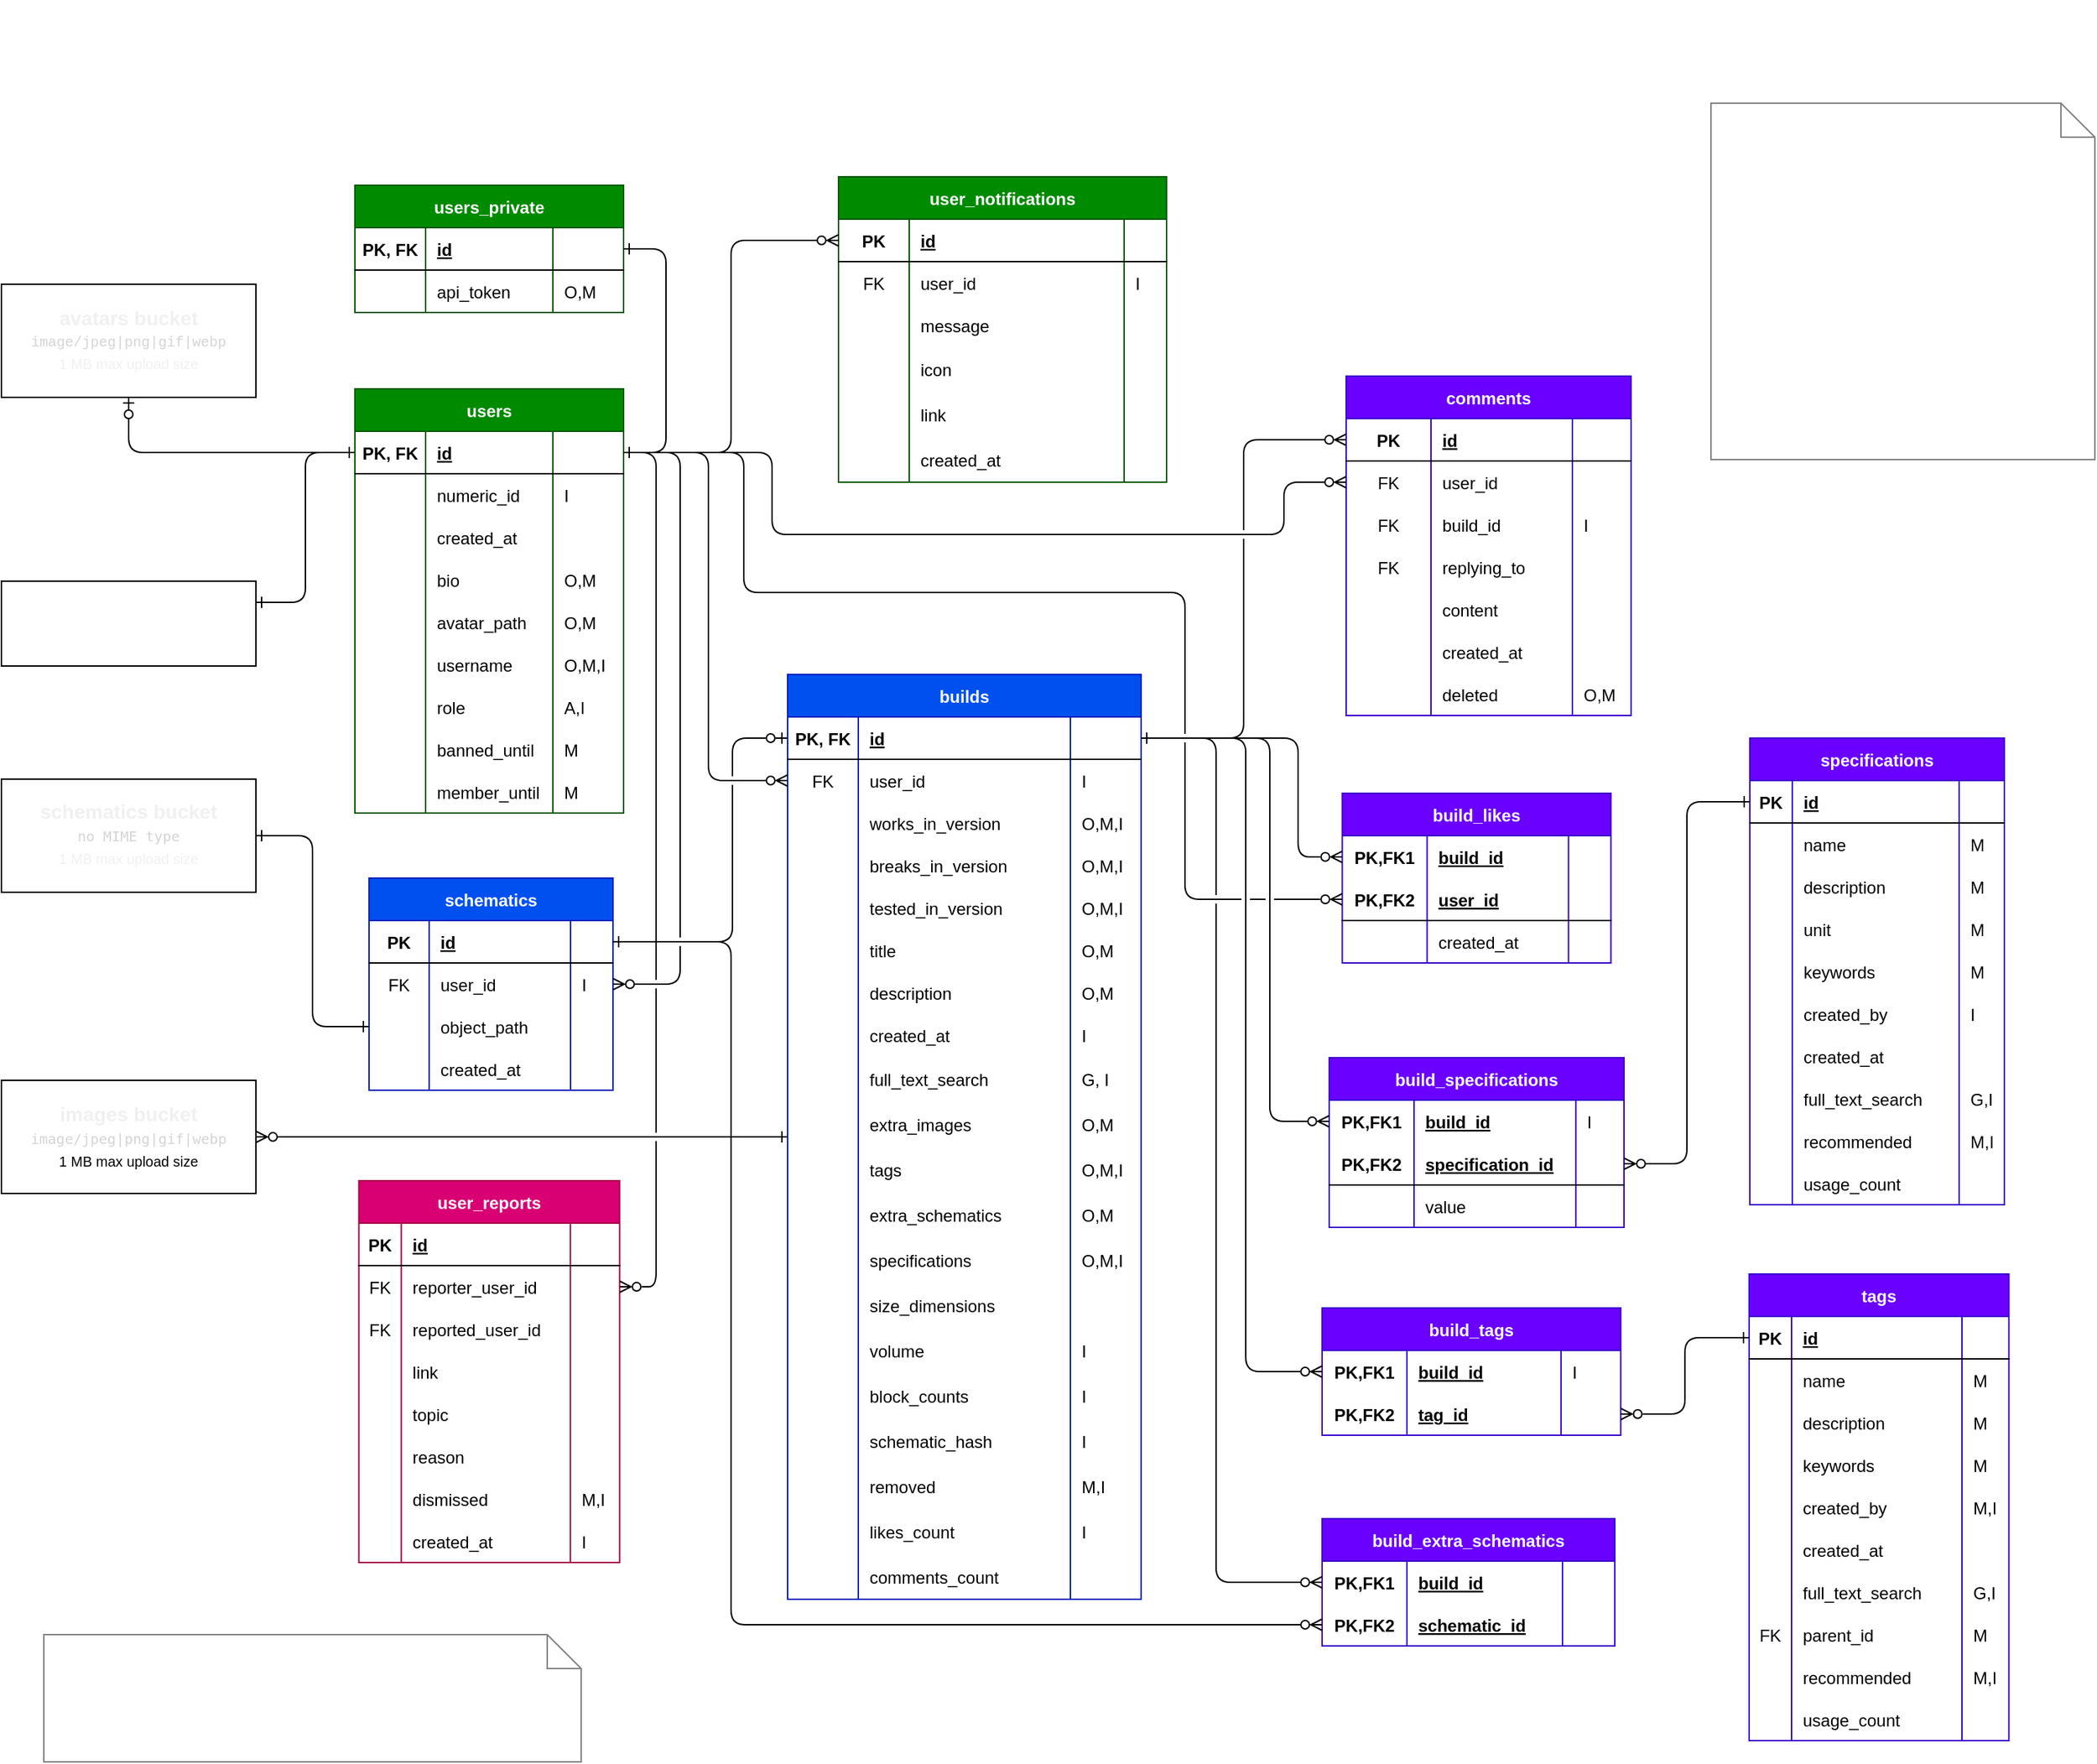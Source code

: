 <mxfile>
    <diagram id="FRUpidoKvXJJfSmMuowJ" name="Page-1">
        <mxGraphModel dx="338" dy="883" grid="0" gridSize="10" guides="1" tooltips="1" connect="1" arrows="1" fold="1" page="1" pageScale="1.1" pageWidth="1654" pageHeight="1169" math="0" shadow="0">
            <root>
                <mxCell id="0"/>
                <mxCell id="1" parent="0"/>
                <mxCell id="15" value="&lt;p style=&quot;font-family: Menlo, Monaco, &amp;quot;Courier New&amp;quot;, monospace; font-size: 13px; line-height: 20px;&quot;&gt;&lt;b style=&quot;&quot;&gt;&lt;font color=&quot;#ffffff&quot;&gt;auth.users table&lt;/font&gt;&lt;/b&gt;&lt;/p&gt;" style="rounded=0;whiteSpace=wrap;html=1;" parent="1" vertex="1">
                    <mxGeometry x="30" y="410" width="180" height="60" as="geometry"/>
                </mxCell>
                <mxCell id="17" value="build_tags" style="shape=table;startSize=30;container=1;collapsible=1;childLayout=tableLayout;fixedRows=1;rowLines=0;fontStyle=1;align=center;resizeLast=1;fillColor=#6a00ff;fontColor=#ffffff;strokeColor=#3700CC;swimlaneFillColor=default;" parent="1" vertex="1">
                    <mxGeometry x="964" y="924" width="211.191" height="90" as="geometry"/>
                </mxCell>
                <mxCell id="18" value="" style="shape=tableRow;horizontal=0;startSize=0;swimlaneHead=0;swimlaneBody=0;fillColor=none;collapsible=0;dropTarget=0;points=[[0,0.5],[1,0.5]];portConstraint=eastwest;top=0;left=0;right=0;bottom=0;" parent="17" vertex="1">
                    <mxGeometry y="30" width="211.191" height="30" as="geometry"/>
                </mxCell>
                <mxCell id="19" value="PK,FK1" style="shape=partialRectangle;connectable=0;fillColor=none;top=0;left=0;bottom=0;right=0;fontStyle=1;overflow=hidden;" parent="18" vertex="1">
                    <mxGeometry width="60" height="30" as="geometry">
                        <mxRectangle width="60" height="30" as="alternateBounds"/>
                    </mxGeometry>
                </mxCell>
                <mxCell id="20" value="build_id" style="shape=partialRectangle;connectable=0;fillColor=none;top=0;left=0;bottom=0;right=0;align=left;spacingLeft=6;fontStyle=5;overflow=hidden;" parent="18" vertex="1">
                    <mxGeometry x="60" width="108.962" height="30" as="geometry">
                        <mxRectangle width="108.962" height="30" as="alternateBounds"/>
                    </mxGeometry>
                </mxCell>
                <mxCell id="626" value="I" style="shape=partialRectangle;connectable=0;fillColor=none;top=0;left=0;bottom=0;right=0;align=left;spacingLeft=6;fontStyle=0;overflow=hidden;" parent="18" vertex="1">
                    <mxGeometry x="168.962" width="42.229" height="30" as="geometry">
                        <mxRectangle width="42.229" height="30" as="alternateBounds"/>
                    </mxGeometry>
                </mxCell>
                <mxCell id="21" value="" style="shape=tableRow;horizontal=0;startSize=0;swimlaneHead=0;swimlaneBody=0;fillColor=none;collapsible=0;dropTarget=0;points=[[0,0.5],[1,0.5]];portConstraint=eastwest;top=0;left=0;right=0;bottom=1;strokeColor=none;" parent="17" vertex="1">
                    <mxGeometry y="60" width="211.191" height="30" as="geometry"/>
                </mxCell>
                <mxCell id="22" value="PK,FK2" style="shape=partialRectangle;connectable=0;fillColor=none;top=0;left=0;bottom=0;right=0;fontStyle=1;overflow=hidden;" parent="21" vertex="1">
                    <mxGeometry width="60" height="30" as="geometry">
                        <mxRectangle width="60" height="30" as="alternateBounds"/>
                    </mxGeometry>
                </mxCell>
                <mxCell id="23" value="tag_id" style="shape=partialRectangle;connectable=0;fillColor=none;top=0;left=0;bottom=0;right=0;align=left;spacingLeft=6;fontStyle=5;overflow=hidden;" parent="21" vertex="1">
                    <mxGeometry x="60" width="108.962" height="30" as="geometry">
                        <mxRectangle width="108.962" height="30" as="alternateBounds"/>
                    </mxGeometry>
                </mxCell>
                <mxCell id="627" style="shape=partialRectangle;connectable=0;fillColor=none;top=0;left=0;bottom=0;right=0;align=left;spacingLeft=6;fontStyle=5;overflow=hidden;" parent="21" vertex="1">
                    <mxGeometry x="168.962" width="42.229" height="30" as="geometry">
                        <mxRectangle width="42.229" height="30" as="alternateBounds"/>
                    </mxGeometry>
                </mxCell>
                <mxCell id="30" value="build_specifications" style="shape=table;startSize=30;container=1;collapsible=1;childLayout=tableLayout;fixedRows=1;rowLines=0;fontStyle=1;align=center;resizeLast=1;fillColor=#6a00ff;fontColor=#ffffff;strokeColor=#3700CC;swimlaneFillColor=default;gradientColor=none;" parent="1" vertex="1">
                    <mxGeometry x="969" y="747" width="208.5" height="120" as="geometry"/>
                </mxCell>
                <mxCell id="31" value="" style="shape=tableRow;horizontal=0;startSize=0;swimlaneHead=0;swimlaneBody=0;fillColor=none;collapsible=0;dropTarget=0;points=[[0,0.5],[1,0.5]];portConstraint=eastwest;top=0;left=0;right=0;bottom=0;" parent="30" vertex="1">
                    <mxGeometry y="30" width="208.5" height="30" as="geometry"/>
                </mxCell>
                <mxCell id="32" value="PK,FK1" style="shape=partialRectangle;connectable=0;fillColor=none;top=0;left=0;bottom=0;right=0;fontStyle=1;overflow=hidden;" parent="31" vertex="1">
                    <mxGeometry width="60" height="30" as="geometry">
                        <mxRectangle width="60" height="30" as="alternateBounds"/>
                    </mxGeometry>
                </mxCell>
                <mxCell id="33" value="build_id" style="shape=partialRectangle;connectable=0;fillColor=none;top=0;left=0;bottom=0;right=0;align=left;spacingLeft=6;fontStyle=5;overflow=hidden;" parent="31" vertex="1">
                    <mxGeometry x="60" width="114.426" height="30" as="geometry">
                        <mxRectangle width="114.426" height="30" as="alternateBounds"/>
                    </mxGeometry>
                </mxCell>
                <mxCell id="623" value="I" style="shape=partialRectangle;connectable=0;fillColor=none;top=0;left=0;bottom=0;right=0;align=left;spacingLeft=6;fontStyle=0;overflow=hidden;" parent="31" vertex="1">
                    <mxGeometry x="174.426" width="34.074" height="30" as="geometry">
                        <mxRectangle width="34.074" height="30" as="alternateBounds"/>
                    </mxGeometry>
                </mxCell>
                <mxCell id="34" value="" style="shape=tableRow;horizontal=0;startSize=0;swimlaneHead=0;swimlaneBody=0;fillColor=none;collapsible=0;dropTarget=0;points=[[0,0.5],[1,0.5]];portConstraint=eastwest;top=0;left=0;right=0;bottom=1;" parent="30" vertex="1">
                    <mxGeometry y="60" width="208.5" height="30" as="geometry"/>
                </mxCell>
                <mxCell id="35" value="PK,FK2" style="shape=partialRectangle;connectable=0;fillColor=none;top=0;left=0;bottom=0;right=0;fontStyle=1;overflow=hidden;" parent="34" vertex="1">
                    <mxGeometry width="60" height="30" as="geometry">
                        <mxRectangle width="60" height="30" as="alternateBounds"/>
                    </mxGeometry>
                </mxCell>
                <mxCell id="36" value="specification_id" style="shape=partialRectangle;connectable=0;fillColor=none;top=0;left=0;bottom=0;right=0;align=left;spacingLeft=6;fontStyle=5;overflow=hidden;" parent="34" vertex="1">
                    <mxGeometry x="60" width="114.426" height="30" as="geometry">
                        <mxRectangle width="114.426" height="30" as="alternateBounds"/>
                    </mxGeometry>
                </mxCell>
                <mxCell id="624" style="shape=partialRectangle;connectable=0;fillColor=none;top=0;left=0;bottom=0;right=0;align=left;spacingLeft=6;fontStyle=5;overflow=hidden;" parent="34" vertex="1">
                    <mxGeometry x="174.426" width="34.074" height="30" as="geometry">
                        <mxRectangle width="34.074" height="30" as="alternateBounds"/>
                    </mxGeometry>
                </mxCell>
                <mxCell id="282" value="" style="shape=tableRow;horizontal=0;startSize=0;swimlaneHead=0;swimlaneBody=0;fillColor=none;collapsible=0;dropTarget=0;points=[[0,0.5],[1,0.5]];portConstraint=eastwest;top=0;left=0;right=0;bottom=0;" parent="30" vertex="1">
                    <mxGeometry y="90" width="208.5" height="30" as="geometry"/>
                </mxCell>
                <mxCell id="283" value="" style="shape=partialRectangle;connectable=0;fillColor=none;top=0;left=0;bottom=0;right=0;editable=1;overflow=hidden;" parent="282" vertex="1">
                    <mxGeometry width="60" height="30" as="geometry">
                        <mxRectangle width="60" height="30" as="alternateBounds"/>
                    </mxGeometry>
                </mxCell>
                <mxCell id="284" value="value" style="shape=partialRectangle;connectable=0;fillColor=none;top=0;left=0;bottom=0;right=0;align=left;spacingLeft=6;overflow=hidden;" parent="282" vertex="1">
                    <mxGeometry x="60" width="114.426" height="30" as="geometry">
                        <mxRectangle width="114.426" height="30" as="alternateBounds"/>
                    </mxGeometry>
                </mxCell>
                <mxCell id="625" style="shape=partialRectangle;connectable=0;fillColor=none;top=0;left=0;bottom=0;right=0;align=left;spacingLeft=6;overflow=hidden;" parent="282" vertex="1">
                    <mxGeometry x="174.426" width="34.074" height="30" as="geometry">
                        <mxRectangle width="34.074" height="30" as="alternateBounds"/>
                    </mxGeometry>
                </mxCell>
                <mxCell id="81" value="builds" style="shape=table;startSize=30;container=1;collapsible=1;childLayout=tableLayout;fixedRows=1;rowLines=0;fontStyle=1;align=center;resizeLast=1;fillColor=#0050ef;fontColor=#ffffff;strokeColor=#001DBC;swimlaneFillColor=default;" parent="1" vertex="1">
                    <mxGeometry x="586" y="476" width="250" height="654" as="geometry"/>
                </mxCell>
                <mxCell id="82" value="" style="shape=tableRow;horizontal=0;startSize=0;swimlaneHead=0;swimlaneBody=0;fillColor=none;collapsible=0;dropTarget=0;points=[[0,0.5],[1,0.5]];portConstraint=eastwest;top=0;left=0;right=0;bottom=1;" parent="81" vertex="1">
                    <mxGeometry y="30" width="250" height="30" as="geometry"/>
                </mxCell>
                <mxCell id="83" value="PK, FK" style="shape=partialRectangle;connectable=0;fillColor=none;top=0;left=0;bottom=0;right=0;fontStyle=1;overflow=hidden;" parent="82" vertex="1">
                    <mxGeometry width="50" height="30" as="geometry">
                        <mxRectangle width="50" height="30" as="alternateBounds"/>
                    </mxGeometry>
                </mxCell>
                <mxCell id="84" value="id" style="shape=partialRectangle;connectable=0;fillColor=none;top=0;left=0;bottom=0;right=0;align=left;spacingLeft=6;fontStyle=5;overflow=hidden;" parent="82" vertex="1">
                    <mxGeometry x="50" width="150" height="30" as="geometry">
                        <mxRectangle width="150" height="30" as="alternateBounds"/>
                    </mxGeometry>
                </mxCell>
                <mxCell id="367" style="shape=partialRectangle;connectable=0;fillColor=none;top=0;left=0;bottom=0;right=0;align=left;spacingLeft=6;fontStyle=5;overflow=hidden;" parent="82" vertex="1">
                    <mxGeometry x="200" width="50" height="30" as="geometry">
                        <mxRectangle width="50" height="30" as="alternateBounds"/>
                    </mxGeometry>
                </mxCell>
                <mxCell id="85" value="" style="shape=tableRow;horizontal=0;startSize=0;swimlaneHead=0;swimlaneBody=0;fillColor=none;collapsible=0;dropTarget=0;points=[[0,0.5],[1,0.5]];portConstraint=eastwest;top=0;left=0;right=0;bottom=0;" parent="81" vertex="1">
                    <mxGeometry y="60" width="250" height="30" as="geometry"/>
                </mxCell>
                <mxCell id="86" value="FK" style="shape=partialRectangle;connectable=0;fillColor=none;top=0;left=0;bottom=0;right=0;editable=1;overflow=hidden;" parent="85" vertex="1">
                    <mxGeometry width="50" height="30" as="geometry">
                        <mxRectangle width="50" height="30" as="alternateBounds"/>
                    </mxGeometry>
                </mxCell>
                <mxCell id="87" value="user_id" style="shape=partialRectangle;connectable=0;fillColor=none;top=0;left=0;bottom=0;right=0;align=left;spacingLeft=6;overflow=hidden;" parent="85" vertex="1">
                    <mxGeometry x="50" width="150" height="30" as="geometry">
                        <mxRectangle width="150" height="30" as="alternateBounds"/>
                    </mxGeometry>
                </mxCell>
                <mxCell id="368" value="I" style="shape=partialRectangle;connectable=0;fillColor=none;top=0;left=0;bottom=0;right=0;align=left;spacingLeft=6;overflow=hidden;" parent="85" vertex="1">
                    <mxGeometry x="200" width="50" height="30" as="geometry">
                        <mxRectangle width="50" height="30" as="alternateBounds"/>
                    </mxGeometry>
                </mxCell>
                <mxCell id="91" value="" style="shape=tableRow;horizontal=0;startSize=0;swimlaneHead=0;swimlaneBody=0;fillColor=none;collapsible=0;dropTarget=0;points=[[0,0.5],[1,0.5]];portConstraint=eastwest;top=0;left=0;right=0;bottom=0;" parent="81" vertex="1">
                    <mxGeometry y="90" width="250" height="30" as="geometry"/>
                </mxCell>
                <mxCell id="92" value="" style="shape=partialRectangle;connectable=0;fillColor=none;top=0;left=0;bottom=0;right=0;editable=1;overflow=hidden;" parent="91" vertex="1">
                    <mxGeometry width="50" height="30" as="geometry">
                        <mxRectangle width="50" height="30" as="alternateBounds"/>
                    </mxGeometry>
                </mxCell>
                <mxCell id="93" value="works_in_version" style="shape=partialRectangle;connectable=0;fillColor=none;top=0;left=0;bottom=0;right=0;align=left;spacingLeft=6;overflow=hidden;" parent="91" vertex="1">
                    <mxGeometry x="50" width="150" height="30" as="geometry">
                        <mxRectangle width="150" height="30" as="alternateBounds"/>
                    </mxGeometry>
                </mxCell>
                <mxCell id="369" value="O,M,I" style="shape=partialRectangle;connectable=0;fillColor=none;top=0;left=0;bottom=0;right=0;align=left;spacingLeft=6;overflow=hidden;" parent="91" vertex="1">
                    <mxGeometry x="200" width="50" height="30" as="geometry">
                        <mxRectangle width="50" height="30" as="alternateBounds"/>
                    </mxGeometry>
                </mxCell>
                <mxCell id="88" value="" style="shape=tableRow;horizontal=0;startSize=0;swimlaneHead=0;swimlaneBody=0;fillColor=none;collapsible=0;dropTarget=0;points=[[0,0.5],[1,0.5]];portConstraint=eastwest;top=0;left=0;right=0;bottom=0;" parent="81" vertex="1">
                    <mxGeometry y="120" width="250" height="30" as="geometry"/>
                </mxCell>
                <mxCell id="89" value="" style="shape=partialRectangle;connectable=0;fillColor=none;top=0;left=0;bottom=0;right=0;editable=1;overflow=hidden;" parent="88" vertex="1">
                    <mxGeometry width="50" height="30" as="geometry">
                        <mxRectangle width="50" height="30" as="alternateBounds"/>
                    </mxGeometry>
                </mxCell>
                <mxCell id="90" value="breaks_in_version" style="shape=partialRectangle;connectable=0;fillColor=none;top=0;left=0;bottom=0;right=0;align=left;spacingLeft=6;overflow=hidden;" parent="88" vertex="1">
                    <mxGeometry x="50" width="150" height="30" as="geometry">
                        <mxRectangle width="150" height="30" as="alternateBounds"/>
                    </mxGeometry>
                </mxCell>
                <mxCell id="370" value="O,M,I" style="shape=partialRectangle;connectable=0;fillColor=none;top=0;left=0;bottom=0;right=0;align=left;spacingLeft=6;overflow=hidden;" parent="88" vertex="1">
                    <mxGeometry x="200" width="50" height="30" as="geometry">
                        <mxRectangle width="50" height="30" as="alternateBounds"/>
                    </mxGeometry>
                </mxCell>
                <mxCell id="658" value="" style="shape=tableRow;horizontal=0;startSize=0;swimlaneHead=0;swimlaneBody=0;fillColor=none;collapsible=0;dropTarget=0;points=[[0,0.5],[1,0.5]];portConstraint=eastwest;top=0;left=0;right=0;bottom=0;" parent="81" vertex="1">
                    <mxGeometry y="150" width="250" height="30" as="geometry"/>
                </mxCell>
                <mxCell id="659" value="" style="shape=partialRectangle;connectable=0;fillColor=none;top=0;left=0;bottom=0;right=0;editable=1;overflow=hidden;" parent="658" vertex="1">
                    <mxGeometry width="50" height="30" as="geometry">
                        <mxRectangle width="50" height="30" as="alternateBounds"/>
                    </mxGeometry>
                </mxCell>
                <mxCell id="660" value="tested_in_version" style="shape=partialRectangle;connectable=0;fillColor=none;top=0;left=0;bottom=0;right=0;align=left;spacingLeft=6;overflow=hidden;" parent="658" vertex="1">
                    <mxGeometry x="50" width="150" height="30" as="geometry">
                        <mxRectangle width="150" height="30" as="alternateBounds"/>
                    </mxGeometry>
                </mxCell>
                <mxCell id="661" value="O,M,I" style="shape=partialRectangle;connectable=0;fillColor=none;top=0;left=0;bottom=0;right=0;align=left;spacingLeft=6;overflow=hidden;" parent="658" vertex="1">
                    <mxGeometry x="200" width="50" height="30" as="geometry">
                        <mxRectangle width="50" height="30" as="alternateBounds"/>
                    </mxGeometry>
                </mxCell>
                <mxCell id="153" value="" style="shape=tableRow;horizontal=0;startSize=0;swimlaneHead=0;swimlaneBody=0;fillColor=none;collapsible=0;dropTarget=0;points=[[0,0.5],[1,0.5]];portConstraint=eastwest;top=0;left=0;right=0;bottom=0;" parent="81" vertex="1">
                    <mxGeometry y="180" width="250" height="30" as="geometry"/>
                </mxCell>
                <mxCell id="154" value="" style="shape=partialRectangle;connectable=0;fillColor=none;top=0;left=0;bottom=0;right=0;editable=1;overflow=hidden;" parent="153" vertex="1">
                    <mxGeometry width="50" height="30" as="geometry">
                        <mxRectangle width="50" height="30" as="alternateBounds"/>
                    </mxGeometry>
                </mxCell>
                <mxCell id="155" value="title" style="shape=partialRectangle;connectable=0;fillColor=none;top=0;left=0;bottom=0;right=0;align=left;spacingLeft=6;overflow=hidden;" parent="153" vertex="1">
                    <mxGeometry x="50" width="150" height="30" as="geometry">
                        <mxRectangle width="150" height="30" as="alternateBounds"/>
                    </mxGeometry>
                </mxCell>
                <mxCell id="371" value="O,M" style="shape=partialRectangle;connectable=0;fillColor=none;top=0;left=0;bottom=0;right=0;align=left;spacingLeft=6;overflow=hidden;" parent="153" vertex="1">
                    <mxGeometry x="200" width="50" height="30" as="geometry">
                        <mxRectangle width="50" height="30" as="alternateBounds"/>
                    </mxGeometry>
                </mxCell>
                <mxCell id="159" value="" style="shape=tableRow;horizontal=0;startSize=0;swimlaneHead=0;swimlaneBody=0;fillColor=none;collapsible=0;dropTarget=0;points=[[0,0.5],[1,0.5]];portConstraint=eastwest;top=0;left=0;right=0;bottom=0;" parent="81" vertex="1">
                    <mxGeometry y="210" width="250" height="30" as="geometry"/>
                </mxCell>
                <mxCell id="160" value="" style="shape=partialRectangle;connectable=0;fillColor=none;top=0;left=0;bottom=0;right=0;editable=1;overflow=hidden;" parent="159" vertex="1">
                    <mxGeometry width="50" height="30" as="geometry">
                        <mxRectangle width="50" height="30" as="alternateBounds"/>
                    </mxGeometry>
                </mxCell>
                <mxCell id="161" value="description" style="shape=partialRectangle;connectable=0;fillColor=none;top=0;left=0;bottom=0;right=0;align=left;spacingLeft=6;overflow=hidden;" parent="159" vertex="1">
                    <mxGeometry x="50" width="150" height="30" as="geometry">
                        <mxRectangle width="150" height="30" as="alternateBounds"/>
                    </mxGeometry>
                </mxCell>
                <mxCell id="372" value="O,M" style="shape=partialRectangle;connectable=0;fillColor=none;top=0;left=0;bottom=0;right=0;align=left;spacingLeft=6;overflow=hidden;" parent="159" vertex="1">
                    <mxGeometry x="200" width="50" height="30" as="geometry">
                        <mxRectangle width="50" height="30" as="alternateBounds"/>
                    </mxGeometry>
                </mxCell>
                <mxCell id="162" value="" style="shape=tableRow;horizontal=0;startSize=0;swimlaneHead=0;swimlaneBody=0;fillColor=none;collapsible=0;dropTarget=0;points=[[0,0.5],[1,0.5]];portConstraint=eastwest;top=0;left=0;right=0;bottom=0;" parent="81" vertex="1">
                    <mxGeometry y="240" width="250" height="30" as="geometry"/>
                </mxCell>
                <mxCell id="163" value="" style="shape=partialRectangle;connectable=0;fillColor=none;top=0;left=0;bottom=0;right=0;editable=1;overflow=hidden;" parent="162" vertex="1">
                    <mxGeometry width="50" height="30" as="geometry">
                        <mxRectangle width="50" height="30" as="alternateBounds"/>
                    </mxGeometry>
                </mxCell>
                <mxCell id="164" value="created_at" style="shape=partialRectangle;connectable=0;fillColor=none;top=0;left=0;bottom=0;right=0;align=left;spacingLeft=6;overflow=hidden;" parent="162" vertex="1">
                    <mxGeometry x="50" width="150" height="30" as="geometry">
                        <mxRectangle width="150" height="30" as="alternateBounds"/>
                    </mxGeometry>
                </mxCell>
                <mxCell id="373" value="I" style="shape=partialRectangle;connectable=0;fillColor=none;top=0;left=0;bottom=0;right=0;align=left;spacingLeft=6;overflow=hidden;" parent="162" vertex="1">
                    <mxGeometry x="200" width="50" height="30" as="geometry">
                        <mxRectangle width="50" height="30" as="alternateBounds"/>
                    </mxGeometry>
                </mxCell>
                <mxCell id="378" style="shape=tableRow;horizontal=0;startSize=0;swimlaneHead=0;swimlaneBody=0;fillColor=none;collapsible=0;dropTarget=0;points=[[0,0.5],[1,0.5]];portConstraint=eastwest;top=0;left=0;right=0;bottom=0;" parent="81" vertex="1">
                    <mxGeometry y="270" width="250" height="32" as="geometry"/>
                </mxCell>
                <mxCell id="379" style="shape=partialRectangle;connectable=0;fillColor=none;top=0;left=0;bottom=0;right=0;editable=1;overflow=hidden;" parent="378" vertex="1">
                    <mxGeometry width="50" height="32" as="geometry">
                        <mxRectangle width="50" height="32" as="alternateBounds"/>
                    </mxGeometry>
                </mxCell>
                <mxCell id="380" value="full_text_search" style="shape=partialRectangle;connectable=0;fillColor=none;top=0;left=0;bottom=0;right=0;align=left;spacingLeft=6;overflow=hidden;" parent="378" vertex="1">
                    <mxGeometry x="50" width="150" height="32" as="geometry">
                        <mxRectangle width="150" height="32" as="alternateBounds"/>
                    </mxGeometry>
                </mxCell>
                <mxCell id="381" value="G, I" style="shape=partialRectangle;connectable=0;fillColor=none;top=0;left=0;bottom=0;right=0;align=left;spacingLeft=6;overflow=hidden;" parent="378" vertex="1">
                    <mxGeometry x="200" width="50" height="32" as="geometry">
                        <mxRectangle width="50" height="32" as="alternateBounds"/>
                    </mxGeometry>
                </mxCell>
                <mxCell id="559" style="shape=tableRow;horizontal=0;startSize=0;swimlaneHead=0;swimlaneBody=0;fillColor=none;collapsible=0;dropTarget=0;points=[[0,0.5],[1,0.5]];portConstraint=eastwest;top=0;left=0;right=0;bottom=0;" parent="81" vertex="1">
                    <mxGeometry y="302" width="250" height="32" as="geometry"/>
                </mxCell>
                <mxCell id="560" style="shape=partialRectangle;connectable=0;fillColor=none;top=0;left=0;bottom=0;right=0;editable=1;overflow=hidden;" parent="559" vertex="1">
                    <mxGeometry width="50" height="32" as="geometry">
                        <mxRectangle width="50" height="32" as="alternateBounds"/>
                    </mxGeometry>
                </mxCell>
                <mxCell id="561" value="extra_images" style="shape=partialRectangle;connectable=0;fillColor=none;top=0;left=0;bottom=0;right=0;align=left;spacingLeft=6;overflow=hidden;" parent="559" vertex="1">
                    <mxGeometry x="50" width="150" height="32" as="geometry">
                        <mxRectangle width="150" height="32" as="alternateBounds"/>
                    </mxGeometry>
                </mxCell>
                <mxCell id="562" value="O,M" style="shape=partialRectangle;connectable=0;fillColor=none;top=0;left=0;bottom=0;right=0;align=left;spacingLeft=6;overflow=hidden;" parent="559" vertex="1">
                    <mxGeometry x="200" width="50" height="32" as="geometry">
                        <mxRectangle width="50" height="32" as="alternateBounds"/>
                    </mxGeometry>
                </mxCell>
                <mxCell id="662" style="shape=tableRow;horizontal=0;startSize=0;swimlaneHead=0;swimlaneBody=0;fillColor=none;collapsible=0;dropTarget=0;points=[[0,0.5],[1,0.5]];portConstraint=eastwest;top=0;left=0;right=0;bottom=0;" parent="81" vertex="1">
                    <mxGeometry y="334" width="250" height="32" as="geometry"/>
                </mxCell>
                <mxCell id="663" style="shape=partialRectangle;connectable=0;fillColor=none;top=0;left=0;bottom=0;right=0;editable=1;overflow=hidden;" parent="662" vertex="1">
                    <mxGeometry width="50" height="32" as="geometry">
                        <mxRectangle width="50" height="32" as="alternateBounds"/>
                    </mxGeometry>
                </mxCell>
                <mxCell id="664" value="tags" style="shape=partialRectangle;connectable=0;fillColor=none;top=0;left=0;bottom=0;right=0;align=left;spacingLeft=6;overflow=hidden;" parent="662" vertex="1">
                    <mxGeometry x="50" width="150" height="32" as="geometry">
                        <mxRectangle width="150" height="32" as="alternateBounds"/>
                    </mxGeometry>
                </mxCell>
                <mxCell id="665" value="O,M,I" style="shape=partialRectangle;connectable=0;fillColor=none;top=0;left=0;bottom=0;right=0;align=left;spacingLeft=6;overflow=hidden;" parent="662" vertex="1">
                    <mxGeometry x="200" width="50" height="32" as="geometry">
                        <mxRectangle width="50" height="32" as="alternateBounds"/>
                    </mxGeometry>
                </mxCell>
                <mxCell id="667" style="shape=tableRow;horizontal=0;startSize=0;swimlaneHead=0;swimlaneBody=0;fillColor=none;collapsible=0;dropTarget=0;points=[[0,0.5],[1,0.5]];portConstraint=eastwest;top=0;left=0;right=0;bottom=0;" parent="81" vertex="1">
                    <mxGeometry y="366" width="250" height="32" as="geometry"/>
                </mxCell>
                <mxCell id="668" style="shape=partialRectangle;connectable=0;fillColor=none;top=0;left=0;bottom=0;right=0;editable=1;overflow=hidden;" parent="667" vertex="1">
                    <mxGeometry width="50" height="32" as="geometry">
                        <mxRectangle width="50" height="32" as="alternateBounds"/>
                    </mxGeometry>
                </mxCell>
                <mxCell id="669" value="extra_schematics" style="shape=partialRectangle;connectable=0;fillColor=none;top=0;left=0;bottom=0;right=0;align=left;spacingLeft=6;overflow=hidden;" parent="667" vertex="1">
                    <mxGeometry x="50" width="150" height="32" as="geometry">
                        <mxRectangle width="150" height="32" as="alternateBounds"/>
                    </mxGeometry>
                </mxCell>
                <mxCell id="670" value="O,M" style="shape=partialRectangle;connectable=0;fillColor=none;top=0;left=0;bottom=0;right=0;align=left;spacingLeft=6;overflow=hidden;" parent="667" vertex="1">
                    <mxGeometry x="200" width="50" height="32" as="geometry">
                        <mxRectangle width="50" height="32" as="alternateBounds"/>
                    </mxGeometry>
                </mxCell>
                <mxCell id="671" style="shape=tableRow;horizontal=0;startSize=0;swimlaneHead=0;swimlaneBody=0;fillColor=none;collapsible=0;dropTarget=0;points=[[0,0.5],[1,0.5]];portConstraint=eastwest;top=0;left=0;right=0;bottom=0;" parent="81" vertex="1">
                    <mxGeometry y="398" width="250" height="32" as="geometry"/>
                </mxCell>
                <mxCell id="672" style="shape=partialRectangle;connectable=0;fillColor=none;top=0;left=0;bottom=0;right=0;editable=1;overflow=hidden;" parent="671" vertex="1">
                    <mxGeometry width="50" height="32" as="geometry">
                        <mxRectangle width="50" height="32" as="alternateBounds"/>
                    </mxGeometry>
                </mxCell>
                <mxCell id="673" value="specifications" style="shape=partialRectangle;connectable=0;fillColor=none;top=0;left=0;bottom=0;right=0;align=left;spacingLeft=6;overflow=hidden;" parent="671" vertex="1">
                    <mxGeometry x="50" width="150" height="32" as="geometry">
                        <mxRectangle width="150" height="32" as="alternateBounds"/>
                    </mxGeometry>
                </mxCell>
                <mxCell id="674" value="O,M,I" style="shape=partialRectangle;connectable=0;fillColor=none;top=0;left=0;bottom=0;right=0;align=left;spacingLeft=6;overflow=hidden;" parent="671" vertex="1">
                    <mxGeometry x="200" width="50" height="32" as="geometry">
                        <mxRectangle width="50" height="32" as="alternateBounds"/>
                    </mxGeometry>
                </mxCell>
                <mxCell id="675" style="shape=tableRow;horizontal=0;startSize=0;swimlaneHead=0;swimlaneBody=0;fillColor=none;collapsible=0;dropTarget=0;points=[[0,0.5],[1,0.5]];portConstraint=eastwest;top=0;left=0;right=0;bottom=0;" parent="81" vertex="1">
                    <mxGeometry y="430" width="250" height="32" as="geometry"/>
                </mxCell>
                <mxCell id="676" style="shape=partialRectangle;connectable=0;fillColor=none;top=0;left=0;bottom=0;right=0;editable=1;overflow=hidden;" parent="675" vertex="1">
                    <mxGeometry width="50" height="32" as="geometry">
                        <mxRectangle width="50" height="32" as="alternateBounds"/>
                    </mxGeometry>
                </mxCell>
                <mxCell id="677" value="size_dimensions" style="shape=partialRectangle;connectable=0;fillColor=none;top=0;left=0;bottom=0;right=0;align=left;spacingLeft=6;overflow=hidden;" parent="675" vertex="1">
                    <mxGeometry x="50" width="150" height="32" as="geometry">
                        <mxRectangle width="150" height="32" as="alternateBounds"/>
                    </mxGeometry>
                </mxCell>
                <mxCell id="678" value="" style="shape=partialRectangle;connectable=0;fillColor=none;top=0;left=0;bottom=0;right=0;align=left;spacingLeft=6;overflow=hidden;" parent="675" vertex="1">
                    <mxGeometry x="200" width="50" height="32" as="geometry">
                        <mxRectangle width="50" height="32" as="alternateBounds"/>
                    </mxGeometry>
                </mxCell>
                <mxCell id="679" style="shape=tableRow;horizontal=0;startSize=0;swimlaneHead=0;swimlaneBody=0;fillColor=none;collapsible=0;dropTarget=0;points=[[0,0.5],[1,0.5]];portConstraint=eastwest;top=0;left=0;right=0;bottom=0;" parent="81" vertex="1">
                    <mxGeometry y="462" width="250" height="32" as="geometry"/>
                </mxCell>
                <mxCell id="680" style="shape=partialRectangle;connectable=0;fillColor=none;top=0;left=0;bottom=0;right=0;editable=1;overflow=hidden;" parent="679" vertex="1">
                    <mxGeometry width="50" height="32" as="geometry">
                        <mxRectangle width="50" height="32" as="alternateBounds"/>
                    </mxGeometry>
                </mxCell>
                <mxCell id="681" value="volume" style="shape=partialRectangle;connectable=0;fillColor=none;top=0;left=0;bottom=0;right=0;align=left;spacingLeft=6;overflow=hidden;" parent="679" vertex="1">
                    <mxGeometry x="50" width="150" height="32" as="geometry">
                        <mxRectangle width="150" height="32" as="alternateBounds"/>
                    </mxGeometry>
                </mxCell>
                <mxCell id="682" value="I" style="shape=partialRectangle;connectable=0;fillColor=none;top=0;left=0;bottom=0;right=0;align=left;spacingLeft=6;overflow=hidden;" parent="679" vertex="1">
                    <mxGeometry x="200" width="50" height="32" as="geometry">
                        <mxRectangle width="50" height="32" as="alternateBounds"/>
                    </mxGeometry>
                </mxCell>
                <mxCell id="683" style="shape=tableRow;horizontal=0;startSize=0;swimlaneHead=0;swimlaneBody=0;fillColor=none;collapsible=0;dropTarget=0;points=[[0,0.5],[1,0.5]];portConstraint=eastwest;top=0;left=0;right=0;bottom=0;" parent="81" vertex="1">
                    <mxGeometry y="494" width="250" height="32" as="geometry"/>
                </mxCell>
                <mxCell id="684" style="shape=partialRectangle;connectable=0;fillColor=none;top=0;left=0;bottom=0;right=0;editable=1;overflow=hidden;" parent="683" vertex="1">
                    <mxGeometry width="50" height="32" as="geometry">
                        <mxRectangle width="50" height="32" as="alternateBounds"/>
                    </mxGeometry>
                </mxCell>
                <mxCell id="685" value="block_counts" style="shape=partialRectangle;connectable=0;fillColor=none;top=0;left=0;bottom=0;right=0;align=left;spacingLeft=6;overflow=hidden;" parent="683" vertex="1">
                    <mxGeometry x="50" width="150" height="32" as="geometry">
                        <mxRectangle width="150" height="32" as="alternateBounds"/>
                    </mxGeometry>
                </mxCell>
                <mxCell id="686" value="I" style="shape=partialRectangle;connectable=0;fillColor=none;top=0;left=0;bottom=0;right=0;align=left;spacingLeft=6;overflow=hidden;" parent="683" vertex="1">
                    <mxGeometry x="200" width="50" height="32" as="geometry">
                        <mxRectangle width="50" height="32" as="alternateBounds"/>
                    </mxGeometry>
                </mxCell>
                <mxCell id="687" style="shape=tableRow;horizontal=0;startSize=0;swimlaneHead=0;swimlaneBody=0;fillColor=none;collapsible=0;dropTarget=0;points=[[0,0.5],[1,0.5]];portConstraint=eastwest;top=0;left=0;right=0;bottom=0;" parent="81" vertex="1">
                    <mxGeometry y="526" width="250" height="32" as="geometry"/>
                </mxCell>
                <mxCell id="688" style="shape=partialRectangle;connectable=0;fillColor=none;top=0;left=0;bottom=0;right=0;editable=1;overflow=hidden;" parent="687" vertex="1">
                    <mxGeometry width="50" height="32" as="geometry">
                        <mxRectangle width="50" height="32" as="alternateBounds"/>
                    </mxGeometry>
                </mxCell>
                <mxCell id="689" value="schematic_hash" style="shape=partialRectangle;connectable=0;fillColor=none;top=0;left=0;bottom=0;right=0;align=left;spacingLeft=6;overflow=hidden;" parent="687" vertex="1">
                    <mxGeometry x="50" width="150" height="32" as="geometry">
                        <mxRectangle width="150" height="32" as="alternateBounds"/>
                    </mxGeometry>
                </mxCell>
                <mxCell id="690" value="I" style="shape=partialRectangle;connectable=0;fillColor=none;top=0;left=0;bottom=0;right=0;align=left;spacingLeft=6;overflow=hidden;" parent="687" vertex="1">
                    <mxGeometry x="200" width="50" height="32" as="geometry">
                        <mxRectangle width="50" height="32" as="alternateBounds"/>
                    </mxGeometry>
                </mxCell>
                <mxCell id="691" style="shape=tableRow;horizontal=0;startSize=0;swimlaneHead=0;swimlaneBody=0;fillColor=none;collapsible=0;dropTarget=0;points=[[0,0.5],[1,0.5]];portConstraint=eastwest;top=0;left=0;right=0;bottom=0;" parent="81" vertex="1">
                    <mxGeometry y="558" width="250" height="32" as="geometry"/>
                </mxCell>
                <mxCell id="692" style="shape=partialRectangle;connectable=0;fillColor=none;top=0;left=0;bottom=0;right=0;editable=1;overflow=hidden;" parent="691" vertex="1">
                    <mxGeometry width="50" height="32" as="geometry">
                        <mxRectangle width="50" height="32" as="alternateBounds"/>
                    </mxGeometry>
                </mxCell>
                <mxCell id="693" value="removed" style="shape=partialRectangle;connectable=0;fillColor=none;top=0;left=0;bottom=0;right=0;align=left;spacingLeft=6;overflow=hidden;" parent="691" vertex="1">
                    <mxGeometry x="50" width="150" height="32" as="geometry">
                        <mxRectangle width="150" height="32" as="alternateBounds"/>
                    </mxGeometry>
                </mxCell>
                <mxCell id="694" value="M,I" style="shape=partialRectangle;connectable=0;fillColor=none;top=0;left=0;bottom=0;right=0;align=left;spacingLeft=6;overflow=hidden;" parent="691" vertex="1">
                    <mxGeometry x="200" width="50" height="32" as="geometry">
                        <mxRectangle width="50" height="32" as="alternateBounds"/>
                    </mxGeometry>
                </mxCell>
                <mxCell id="699" style="shape=tableRow;horizontal=0;startSize=0;swimlaneHead=0;swimlaneBody=0;fillColor=none;collapsible=0;dropTarget=0;points=[[0,0.5],[1,0.5]];portConstraint=eastwest;top=0;left=0;right=0;bottom=0;" parent="81" vertex="1">
                    <mxGeometry y="590" width="250" height="32" as="geometry"/>
                </mxCell>
                <mxCell id="700" style="shape=partialRectangle;connectable=0;fillColor=none;top=0;left=0;bottom=0;right=0;editable=1;overflow=hidden;" parent="699" vertex="1">
                    <mxGeometry width="50" height="32" as="geometry">
                        <mxRectangle width="50" height="32" as="alternateBounds"/>
                    </mxGeometry>
                </mxCell>
                <mxCell id="701" value="likes_count" style="shape=partialRectangle;connectable=0;fillColor=none;top=0;left=0;bottom=0;right=0;align=left;spacingLeft=6;overflow=hidden;" parent="699" vertex="1">
                    <mxGeometry x="50" width="150" height="32" as="geometry">
                        <mxRectangle width="150" height="32" as="alternateBounds"/>
                    </mxGeometry>
                </mxCell>
                <mxCell id="702" value="I" style="shape=partialRectangle;connectable=0;fillColor=none;top=0;left=0;bottom=0;right=0;align=left;spacingLeft=6;overflow=hidden;" parent="699" vertex="1">
                    <mxGeometry x="200" width="50" height="32" as="geometry">
                        <mxRectangle width="50" height="32" as="alternateBounds"/>
                    </mxGeometry>
                </mxCell>
                <mxCell id="738" style="shape=tableRow;horizontal=0;startSize=0;swimlaneHead=0;swimlaneBody=0;fillColor=none;collapsible=0;dropTarget=0;points=[[0,0.5],[1,0.5]];portConstraint=eastwest;top=0;left=0;right=0;bottom=0;" parent="81" vertex="1">
                    <mxGeometry y="622" width="250" height="32" as="geometry"/>
                </mxCell>
                <mxCell id="739" style="shape=partialRectangle;connectable=0;fillColor=none;top=0;left=0;bottom=0;right=0;editable=1;overflow=hidden;" parent="738" vertex="1">
                    <mxGeometry width="50" height="32" as="geometry">
                        <mxRectangle width="50" height="32" as="alternateBounds"/>
                    </mxGeometry>
                </mxCell>
                <mxCell id="740" value="comments_count" style="shape=partialRectangle;connectable=0;fillColor=none;top=0;left=0;bottom=0;right=0;align=left;spacingLeft=6;overflow=hidden;" parent="738" vertex="1">
                    <mxGeometry x="50" width="150" height="32" as="geometry">
                        <mxRectangle width="150" height="32" as="alternateBounds"/>
                    </mxGeometry>
                </mxCell>
                <mxCell id="741" value="" style="shape=partialRectangle;connectable=0;fillColor=none;top=0;left=0;bottom=0;right=0;align=left;spacingLeft=6;overflow=hidden;" parent="738" vertex="1">
                    <mxGeometry x="200" width="50" height="32" as="geometry">
                        <mxRectangle width="50" height="32" as="alternateBounds"/>
                    </mxGeometry>
                </mxCell>
                <mxCell id="96" style="edgeStyle=orthogonalEdgeStyle;html=1;endArrow=ERone;endFill=0;startArrow=ERzeroToMany;startFill=0;jumpStyle=gap;exitX=0;exitY=0.5;exitDx=0;exitDy=0;entryX=1;entryY=0.5;entryDx=0;entryDy=0;" parent="1" source="85" target="225" edge="1">
                    <mxGeometry relative="1" as="geometry">
                        <mxPoint x="550" y="320" as="targetPoint"/>
                        <Array as="points">
                            <mxPoint x="530" y="319"/>
                        </Array>
                    </mxGeometry>
                </mxCell>
                <mxCell id="97" value="specifications" style="shape=table;startSize=30;container=1;collapsible=1;childLayout=tableLayout;fixedRows=1;rowLines=0;fontStyle=1;align=center;resizeLast=1;fillColor=#6a00ff;fontColor=#ffffff;strokeColor=#3700CC;swimlaneFillColor=default;" parent="1" vertex="1">
                    <mxGeometry x="1266.5" y="521" width="180" height="330" as="geometry"/>
                </mxCell>
                <mxCell id="98" value="" style="shape=tableRow;horizontal=0;startSize=0;swimlaneHead=0;swimlaneBody=0;fillColor=none;collapsible=0;dropTarget=0;points=[[0,0.5],[1,0.5]];portConstraint=eastwest;top=0;left=0;right=0;bottom=1;" parent="97" vertex="1">
                    <mxGeometry y="30" width="180" height="30" as="geometry"/>
                </mxCell>
                <mxCell id="99" value="PK" style="shape=partialRectangle;connectable=0;fillColor=none;top=0;left=0;bottom=0;right=0;fontStyle=1;overflow=hidden;" parent="98" vertex="1">
                    <mxGeometry width="30" height="30" as="geometry">
                        <mxRectangle width="30" height="30" as="alternateBounds"/>
                    </mxGeometry>
                </mxCell>
                <mxCell id="100" value="id" style="shape=partialRectangle;connectable=0;fillColor=none;top=0;left=0;bottom=0;right=0;align=left;spacingLeft=6;fontStyle=5;overflow=hidden;" parent="98" vertex="1">
                    <mxGeometry x="30" width="118" height="30" as="geometry">
                        <mxRectangle width="118" height="30" as="alternateBounds"/>
                    </mxGeometry>
                </mxCell>
                <mxCell id="382" style="shape=partialRectangle;connectable=0;fillColor=none;top=0;left=0;bottom=0;right=0;align=left;spacingLeft=6;fontStyle=5;overflow=hidden;" parent="98" vertex="1">
                    <mxGeometry x="148" width="32" height="30" as="geometry">
                        <mxRectangle width="32" height="30" as="alternateBounds"/>
                    </mxGeometry>
                </mxCell>
                <mxCell id="101" value="" style="shape=tableRow;horizontal=0;startSize=0;swimlaneHead=0;swimlaneBody=0;fillColor=none;collapsible=0;dropTarget=0;points=[[0,0.5],[1,0.5]];portConstraint=eastwest;top=0;left=0;right=0;bottom=0;" parent="97" vertex="1">
                    <mxGeometry y="60" width="180" height="30" as="geometry"/>
                </mxCell>
                <mxCell id="102" value="" style="shape=partialRectangle;connectable=0;fillColor=none;top=0;left=0;bottom=0;right=0;editable=1;overflow=hidden;" parent="101" vertex="1">
                    <mxGeometry width="30" height="30" as="geometry">
                        <mxRectangle width="30" height="30" as="alternateBounds"/>
                    </mxGeometry>
                </mxCell>
                <mxCell id="103" value="name" style="shape=partialRectangle;connectable=0;fillColor=none;top=0;left=0;bottom=0;right=0;align=left;spacingLeft=6;overflow=hidden;" parent="101" vertex="1">
                    <mxGeometry x="30" width="118" height="30" as="geometry">
                        <mxRectangle width="118" height="30" as="alternateBounds"/>
                    </mxGeometry>
                </mxCell>
                <mxCell id="383" value="M" style="shape=partialRectangle;connectable=0;fillColor=none;top=0;left=0;bottom=0;right=0;align=left;spacingLeft=6;overflow=hidden;" parent="101" vertex="1">
                    <mxGeometry x="148" width="32" height="30" as="geometry">
                        <mxRectangle width="32" height="30" as="alternateBounds"/>
                    </mxGeometry>
                </mxCell>
                <mxCell id="396" value="" style="shape=tableRow;horizontal=0;startSize=0;swimlaneHead=0;swimlaneBody=0;fillColor=none;collapsible=0;dropTarget=0;points=[[0,0.5],[1,0.5]];portConstraint=eastwest;top=0;left=0;right=0;bottom=0;" parent="97" vertex="1">
                    <mxGeometry y="90" width="180" height="30" as="geometry"/>
                </mxCell>
                <mxCell id="397" value="" style="shape=partialRectangle;connectable=0;fillColor=none;top=0;left=0;bottom=0;right=0;editable=1;overflow=hidden;" parent="396" vertex="1">
                    <mxGeometry width="30" height="30" as="geometry">
                        <mxRectangle width="30" height="30" as="alternateBounds"/>
                    </mxGeometry>
                </mxCell>
                <mxCell id="398" value="description" style="shape=partialRectangle;connectable=0;fillColor=none;top=0;left=0;bottom=0;right=0;align=left;spacingLeft=6;overflow=hidden;" parent="396" vertex="1">
                    <mxGeometry x="30" width="118" height="30" as="geometry">
                        <mxRectangle width="118" height="30" as="alternateBounds"/>
                    </mxGeometry>
                </mxCell>
                <mxCell id="399" value="M" style="shape=partialRectangle;connectable=0;fillColor=none;top=0;left=0;bottom=0;right=0;align=left;spacingLeft=6;overflow=hidden;" parent="396" vertex="1">
                    <mxGeometry x="148" width="32" height="30" as="geometry">
                        <mxRectangle width="32" height="30" as="alternateBounds"/>
                    </mxGeometry>
                </mxCell>
                <mxCell id="104" value="" style="shape=tableRow;horizontal=0;startSize=0;swimlaneHead=0;swimlaneBody=0;fillColor=none;collapsible=0;dropTarget=0;points=[[0,0.5],[1,0.5]];portConstraint=eastwest;top=0;left=0;right=0;bottom=0;" parent="97" vertex="1">
                    <mxGeometry y="120" width="180" height="30" as="geometry"/>
                </mxCell>
                <mxCell id="105" value="" style="shape=partialRectangle;connectable=0;fillColor=none;top=0;left=0;bottom=0;right=0;editable=1;overflow=hidden;" parent="104" vertex="1">
                    <mxGeometry width="30" height="30" as="geometry">
                        <mxRectangle width="30" height="30" as="alternateBounds"/>
                    </mxGeometry>
                </mxCell>
                <mxCell id="106" value="unit" style="shape=partialRectangle;connectable=0;fillColor=none;top=0;left=0;bottom=0;right=0;align=left;spacingLeft=6;overflow=hidden;" parent="104" vertex="1">
                    <mxGeometry x="30" width="118" height="30" as="geometry">
                        <mxRectangle width="118" height="30" as="alternateBounds"/>
                    </mxGeometry>
                </mxCell>
                <mxCell id="384" value="M" style="shape=partialRectangle;connectable=0;fillColor=none;top=0;left=0;bottom=0;right=0;align=left;spacingLeft=6;overflow=hidden;" parent="104" vertex="1">
                    <mxGeometry x="148" width="32" height="30" as="geometry">
                        <mxRectangle width="32" height="30" as="alternateBounds"/>
                    </mxGeometry>
                </mxCell>
                <mxCell id="285" value="" style="shape=tableRow;horizontal=0;startSize=0;swimlaneHead=0;swimlaneBody=0;fillColor=none;collapsible=0;dropTarget=0;points=[[0,0.5],[1,0.5]];portConstraint=eastwest;top=0;left=0;right=0;bottom=0;" parent="97" vertex="1">
                    <mxGeometry y="150" width="180" height="30" as="geometry"/>
                </mxCell>
                <mxCell id="286" value="" style="shape=partialRectangle;connectable=0;fillColor=none;top=0;left=0;bottom=0;right=0;editable=1;overflow=hidden;" parent="285" vertex="1">
                    <mxGeometry width="30" height="30" as="geometry">
                        <mxRectangle width="30" height="30" as="alternateBounds"/>
                    </mxGeometry>
                </mxCell>
                <mxCell id="287" value="keywords" style="shape=partialRectangle;connectable=0;fillColor=none;top=0;left=0;bottom=0;right=0;align=left;spacingLeft=6;overflow=hidden;" parent="285" vertex="1">
                    <mxGeometry x="30" width="118" height="30" as="geometry">
                        <mxRectangle width="118" height="30" as="alternateBounds"/>
                    </mxGeometry>
                </mxCell>
                <mxCell id="385" value="M" style="shape=partialRectangle;connectable=0;fillColor=none;top=0;left=0;bottom=0;right=0;align=left;spacingLeft=6;overflow=hidden;" parent="285" vertex="1">
                    <mxGeometry x="148" width="32" height="30" as="geometry">
                        <mxRectangle width="32" height="30" as="alternateBounds"/>
                    </mxGeometry>
                </mxCell>
                <mxCell id="711" value="" style="shape=tableRow;horizontal=0;startSize=0;swimlaneHead=0;swimlaneBody=0;fillColor=none;collapsible=0;dropTarget=0;points=[[0,0.5],[1,0.5]];portConstraint=eastwest;top=0;left=0;right=0;bottom=0;" parent="97" vertex="1">
                    <mxGeometry y="180" width="180" height="30" as="geometry"/>
                </mxCell>
                <mxCell id="712" value="" style="shape=partialRectangle;connectable=0;fillColor=none;top=0;left=0;bottom=0;right=0;editable=1;overflow=hidden;" parent="711" vertex="1">
                    <mxGeometry width="30" height="30" as="geometry">
                        <mxRectangle width="30" height="30" as="alternateBounds"/>
                    </mxGeometry>
                </mxCell>
                <mxCell id="713" value="created_by" style="shape=partialRectangle;connectable=0;fillColor=none;top=0;left=0;bottom=0;right=0;align=left;spacingLeft=6;overflow=hidden;" parent="711" vertex="1">
                    <mxGeometry x="30" width="118" height="30" as="geometry">
                        <mxRectangle width="118" height="30" as="alternateBounds"/>
                    </mxGeometry>
                </mxCell>
                <mxCell id="714" value="I" style="shape=partialRectangle;connectable=0;fillColor=none;top=0;left=0;bottom=0;right=0;align=left;spacingLeft=6;overflow=hidden;" parent="711" vertex="1">
                    <mxGeometry x="148" width="32" height="30" as="geometry">
                        <mxRectangle width="32" height="30" as="alternateBounds"/>
                    </mxGeometry>
                </mxCell>
                <mxCell id="294" value="" style="shape=tableRow;horizontal=0;startSize=0;swimlaneHead=0;swimlaneBody=0;fillColor=none;collapsible=0;dropTarget=0;points=[[0,0.5],[1,0.5]];portConstraint=eastwest;top=0;left=0;right=0;bottom=0;" parent="97" vertex="1">
                    <mxGeometry y="210" width="180" height="30" as="geometry"/>
                </mxCell>
                <mxCell id="295" value="" style="shape=partialRectangle;connectable=0;fillColor=none;top=0;left=0;bottom=0;right=0;editable=1;overflow=hidden;" parent="294" vertex="1">
                    <mxGeometry width="30" height="30" as="geometry">
                        <mxRectangle width="30" height="30" as="alternateBounds"/>
                    </mxGeometry>
                </mxCell>
                <mxCell id="296" value="created_at" style="shape=partialRectangle;connectable=0;fillColor=none;top=0;left=0;bottom=0;right=0;align=left;spacingLeft=6;overflow=hidden;" parent="294" vertex="1">
                    <mxGeometry x="30" width="118" height="30" as="geometry">
                        <mxRectangle width="118" height="30" as="alternateBounds"/>
                    </mxGeometry>
                </mxCell>
                <mxCell id="387" style="shape=partialRectangle;connectable=0;fillColor=none;top=0;left=0;bottom=0;right=0;align=left;spacingLeft=6;overflow=hidden;" parent="294" vertex="1">
                    <mxGeometry x="148" width="32" height="30" as="geometry">
                        <mxRectangle width="32" height="30" as="alternateBounds"/>
                    </mxGeometry>
                </mxCell>
                <mxCell id="339" value="" style="shape=tableRow;horizontal=0;startSize=0;swimlaneHead=0;swimlaneBody=0;fillColor=none;collapsible=0;dropTarget=0;points=[[0,0.5],[1,0.5]];portConstraint=eastwest;top=0;left=0;right=0;bottom=0;" parent="97" vertex="1">
                    <mxGeometry y="240" width="180" height="30" as="geometry"/>
                </mxCell>
                <mxCell id="340" value="" style="shape=partialRectangle;connectable=0;fillColor=none;top=0;left=0;bottom=0;right=0;editable=1;overflow=hidden;" parent="339" vertex="1">
                    <mxGeometry width="30" height="30" as="geometry">
                        <mxRectangle width="30" height="30" as="alternateBounds"/>
                    </mxGeometry>
                </mxCell>
                <mxCell id="341" value="full_text_search" style="shape=partialRectangle;connectable=0;fillColor=none;top=0;left=0;bottom=0;right=0;align=left;spacingLeft=6;overflow=hidden;" parent="339" vertex="1">
                    <mxGeometry x="30" width="118" height="30" as="geometry">
                        <mxRectangle width="118" height="30" as="alternateBounds"/>
                    </mxGeometry>
                </mxCell>
                <mxCell id="388" value="G,I" style="shape=partialRectangle;connectable=0;fillColor=none;top=0;left=0;bottom=0;right=0;align=left;spacingLeft=6;overflow=hidden;" parent="339" vertex="1">
                    <mxGeometry x="148" width="32" height="30" as="geometry">
                        <mxRectangle width="32" height="30" as="alternateBounds"/>
                    </mxGeometry>
                </mxCell>
                <mxCell id="715" value="" style="shape=tableRow;horizontal=0;startSize=0;swimlaneHead=0;swimlaneBody=0;fillColor=none;collapsible=0;dropTarget=0;points=[[0,0.5],[1,0.5]];portConstraint=eastwest;top=0;left=0;right=0;bottom=0;" parent="97" vertex="1">
                    <mxGeometry y="270" width="180" height="30" as="geometry"/>
                </mxCell>
                <mxCell id="716" value="" style="shape=partialRectangle;connectable=0;fillColor=none;top=0;left=0;bottom=0;right=0;editable=1;overflow=hidden;" parent="715" vertex="1">
                    <mxGeometry width="30" height="30" as="geometry">
                        <mxRectangle width="30" height="30" as="alternateBounds"/>
                    </mxGeometry>
                </mxCell>
                <mxCell id="717" value="recommended" style="shape=partialRectangle;connectable=0;fillColor=none;top=0;left=0;bottom=0;right=0;align=left;spacingLeft=6;overflow=hidden;" parent="715" vertex="1">
                    <mxGeometry x="30" width="118" height="30" as="geometry">
                        <mxRectangle width="118" height="30" as="alternateBounds"/>
                    </mxGeometry>
                </mxCell>
                <mxCell id="718" value="M,I" style="shape=partialRectangle;connectable=0;fillColor=none;top=0;left=0;bottom=0;right=0;align=left;spacingLeft=6;overflow=hidden;" parent="715" vertex="1">
                    <mxGeometry x="148" width="32" height="30" as="geometry">
                        <mxRectangle width="32" height="30" as="alternateBounds"/>
                    </mxGeometry>
                </mxCell>
                <mxCell id="719" value="" style="shape=tableRow;horizontal=0;startSize=0;swimlaneHead=0;swimlaneBody=0;fillColor=none;collapsible=0;dropTarget=0;points=[[0,0.5],[1,0.5]];portConstraint=eastwest;top=0;left=0;right=0;bottom=0;" parent="97" vertex="1">
                    <mxGeometry y="300" width="180" height="30" as="geometry"/>
                </mxCell>
                <mxCell id="720" value="" style="shape=partialRectangle;connectable=0;fillColor=none;top=0;left=0;bottom=0;right=0;editable=1;overflow=hidden;" parent="719" vertex="1">
                    <mxGeometry width="30" height="30" as="geometry">
                        <mxRectangle width="30" height="30" as="alternateBounds"/>
                    </mxGeometry>
                </mxCell>
                <mxCell id="721" value="usage_count" style="shape=partialRectangle;connectable=0;fillColor=none;top=0;left=0;bottom=0;right=0;align=left;spacingLeft=6;overflow=hidden;" parent="719" vertex="1">
                    <mxGeometry x="30" width="118" height="30" as="geometry">
                        <mxRectangle width="118" height="30" as="alternateBounds"/>
                    </mxGeometry>
                </mxCell>
                <mxCell id="722" value="" style="shape=partialRectangle;connectable=0;fillColor=none;top=0;left=0;bottom=0;right=0;align=left;spacingLeft=6;overflow=hidden;" parent="719" vertex="1">
                    <mxGeometry x="148" width="32" height="30" as="geometry">
                        <mxRectangle width="32" height="30" as="alternateBounds"/>
                    </mxGeometry>
                </mxCell>
                <mxCell id="113" value="tags" style="shape=table;startSize=30;container=1;collapsible=1;childLayout=tableLayout;fixedRows=1;rowLines=0;fontStyle=1;align=center;resizeLast=1;fillColor=#6a00ff;fontColor=#ffffff;strokeColor=#3700CC;swimlaneFillColor=default;" parent="1" vertex="1">
                    <mxGeometry x="1266" y="900" width="183.703" height="330" as="geometry"/>
                </mxCell>
                <mxCell id="114" value="" style="shape=tableRow;horizontal=0;startSize=0;swimlaneHead=0;swimlaneBody=0;fillColor=none;collapsible=0;dropTarget=0;points=[[0,0.5],[1,0.5]];portConstraint=eastwest;top=0;left=0;right=0;bottom=1;" parent="113" vertex="1">
                    <mxGeometry y="30" width="183.703" height="30" as="geometry"/>
                </mxCell>
                <mxCell id="115" value="PK" style="shape=partialRectangle;connectable=0;fillColor=none;top=0;left=0;bottom=0;right=0;fontStyle=1;overflow=hidden;" parent="114" vertex="1">
                    <mxGeometry width="30" height="30" as="geometry">
                        <mxRectangle width="30" height="30" as="alternateBounds"/>
                    </mxGeometry>
                </mxCell>
                <mxCell id="116" value="id" style="shape=partialRectangle;connectable=0;fillColor=none;top=0;left=0;bottom=0;right=0;align=left;spacingLeft=6;fontStyle=5;overflow=hidden;" parent="114" vertex="1">
                    <mxGeometry x="30" width="120.5" height="30" as="geometry">
                        <mxRectangle width="120.5" height="30" as="alternateBounds"/>
                    </mxGeometry>
                </mxCell>
                <mxCell id="389" style="shape=partialRectangle;connectable=0;fillColor=none;top=0;left=0;bottom=0;right=0;align=left;spacingLeft=6;fontStyle=5;overflow=hidden;" parent="114" vertex="1">
                    <mxGeometry x="150.5" width="33.203" height="30" as="geometry">
                        <mxRectangle width="33.203" height="30" as="alternateBounds"/>
                    </mxGeometry>
                </mxCell>
                <mxCell id="117" value="" style="shape=tableRow;horizontal=0;startSize=0;swimlaneHead=0;swimlaneBody=0;fillColor=none;collapsible=0;dropTarget=0;points=[[0,0.5],[1,0.5]];portConstraint=eastwest;top=0;left=0;right=0;bottom=0;" parent="113" vertex="1">
                    <mxGeometry y="60" width="183.703" height="30" as="geometry"/>
                </mxCell>
                <mxCell id="118" value="" style="shape=partialRectangle;connectable=0;fillColor=none;top=0;left=0;bottom=0;right=0;editable=1;overflow=hidden;" parent="117" vertex="1">
                    <mxGeometry width="30" height="30" as="geometry">
                        <mxRectangle width="30" height="30" as="alternateBounds"/>
                    </mxGeometry>
                </mxCell>
                <mxCell id="119" value="name" style="shape=partialRectangle;connectable=0;fillColor=none;top=0;left=0;bottom=0;right=0;align=left;spacingLeft=6;overflow=hidden;" parent="117" vertex="1">
                    <mxGeometry x="30" width="120.5" height="30" as="geometry">
                        <mxRectangle width="120.5" height="30" as="alternateBounds"/>
                    </mxGeometry>
                </mxCell>
                <mxCell id="390" value="M" style="shape=partialRectangle;connectable=0;fillColor=none;top=0;left=0;bottom=0;right=0;align=left;spacingLeft=6;overflow=hidden;" parent="117" vertex="1">
                    <mxGeometry x="150.5" width="33.203" height="30" as="geometry">
                        <mxRectangle width="33.203" height="30" as="alternateBounds"/>
                    </mxGeometry>
                </mxCell>
                <mxCell id="120" value="" style="shape=tableRow;horizontal=0;startSize=0;swimlaneHead=0;swimlaneBody=0;fillColor=none;collapsible=0;dropTarget=0;points=[[0,0.5],[1,0.5]];portConstraint=eastwest;top=0;left=0;right=0;bottom=0;" parent="113" vertex="1">
                    <mxGeometry y="90" width="183.703" height="30" as="geometry"/>
                </mxCell>
                <mxCell id="121" value="" style="shape=partialRectangle;connectable=0;fillColor=none;top=0;left=0;bottom=0;right=0;editable=1;overflow=hidden;" parent="120" vertex="1">
                    <mxGeometry width="30" height="30" as="geometry">
                        <mxRectangle width="30" height="30" as="alternateBounds"/>
                    </mxGeometry>
                </mxCell>
                <mxCell id="122" value="description" style="shape=partialRectangle;connectable=0;fillColor=none;top=0;left=0;bottom=0;right=0;align=left;spacingLeft=6;overflow=hidden;" parent="120" vertex="1">
                    <mxGeometry x="30" width="120.5" height="30" as="geometry">
                        <mxRectangle width="120.5" height="30" as="alternateBounds"/>
                    </mxGeometry>
                </mxCell>
                <mxCell id="391" value="M" style="shape=partialRectangle;connectable=0;fillColor=none;top=0;left=0;bottom=0;right=0;align=left;spacingLeft=6;overflow=hidden;" parent="120" vertex="1">
                    <mxGeometry x="150.5" width="33.203" height="30" as="geometry">
                        <mxRectangle width="33.203" height="30" as="alternateBounds"/>
                    </mxGeometry>
                </mxCell>
                <mxCell id="123" value="" style="shape=tableRow;horizontal=0;startSize=0;swimlaneHead=0;swimlaneBody=0;fillColor=none;collapsible=0;dropTarget=0;points=[[0,0.5],[1,0.5]];portConstraint=eastwest;top=0;left=0;right=0;bottom=0;" parent="113" vertex="1">
                    <mxGeometry y="120" width="183.703" height="30" as="geometry"/>
                </mxCell>
                <mxCell id="124" value="" style="shape=partialRectangle;connectable=0;fillColor=none;top=0;left=0;bottom=0;right=0;editable=1;overflow=hidden;" parent="123" vertex="1">
                    <mxGeometry width="30" height="30" as="geometry">
                        <mxRectangle width="30" height="30" as="alternateBounds"/>
                    </mxGeometry>
                </mxCell>
                <mxCell id="125" value="keywords" style="shape=partialRectangle;connectable=0;fillColor=none;top=0;left=0;bottom=0;right=0;align=left;spacingLeft=6;overflow=hidden;" parent="123" vertex="1">
                    <mxGeometry x="30" width="120.5" height="30" as="geometry">
                        <mxRectangle width="120.5" height="30" as="alternateBounds"/>
                    </mxGeometry>
                </mxCell>
                <mxCell id="392" value="M" style="shape=partialRectangle;connectable=0;fillColor=none;top=0;left=0;bottom=0;right=0;align=left;spacingLeft=6;overflow=hidden;" parent="123" vertex="1">
                    <mxGeometry x="150.5" width="33.203" height="30" as="geometry">
                        <mxRectangle width="33.203" height="30" as="alternateBounds"/>
                    </mxGeometry>
                </mxCell>
                <mxCell id="194" value="" style="shape=tableRow;horizontal=0;startSize=0;swimlaneHead=0;swimlaneBody=0;fillColor=none;collapsible=0;dropTarget=0;points=[[0,0.5],[1,0.5]];portConstraint=eastwest;top=0;left=0;right=0;bottom=0;" parent="113" vertex="1">
                    <mxGeometry y="150" width="183.703" height="30" as="geometry"/>
                </mxCell>
                <mxCell id="195" value="" style="shape=partialRectangle;connectable=0;fillColor=none;top=0;left=0;bottom=0;right=0;editable=1;overflow=hidden;" parent="194" vertex="1">
                    <mxGeometry width="30" height="30" as="geometry">
                        <mxRectangle width="30" height="30" as="alternateBounds"/>
                    </mxGeometry>
                </mxCell>
                <mxCell id="196" value="created_by" style="shape=partialRectangle;connectable=0;fillColor=none;top=0;left=0;bottom=0;right=0;align=left;spacingLeft=6;overflow=hidden;" parent="194" vertex="1">
                    <mxGeometry x="30" width="120.5" height="30" as="geometry">
                        <mxRectangle width="120.5" height="30" as="alternateBounds"/>
                    </mxGeometry>
                </mxCell>
                <mxCell id="393" value="M,I" style="shape=partialRectangle;connectable=0;fillColor=none;top=0;left=0;bottom=0;right=0;align=left;spacingLeft=6;overflow=hidden;" parent="194" vertex="1">
                    <mxGeometry x="150.5" width="33.203" height="30" as="geometry">
                        <mxRectangle width="33.203" height="30" as="alternateBounds"/>
                    </mxGeometry>
                </mxCell>
                <mxCell id="288" value="" style="shape=tableRow;horizontal=0;startSize=0;swimlaneHead=0;swimlaneBody=0;fillColor=none;collapsible=0;dropTarget=0;points=[[0,0.5],[1,0.5]];portConstraint=eastwest;top=0;left=0;right=0;bottom=0;" parent="113" vertex="1">
                    <mxGeometry y="180" width="183.703" height="30" as="geometry"/>
                </mxCell>
                <mxCell id="289" value="" style="shape=partialRectangle;connectable=0;fillColor=none;top=0;left=0;bottom=0;right=0;editable=1;overflow=hidden;" parent="288" vertex="1">
                    <mxGeometry width="30" height="30" as="geometry">
                        <mxRectangle width="30" height="30" as="alternateBounds"/>
                    </mxGeometry>
                </mxCell>
                <mxCell id="290" value="created_at" style="shape=partialRectangle;connectable=0;fillColor=none;top=0;left=0;bottom=0;right=0;align=left;spacingLeft=6;overflow=hidden;" parent="288" vertex="1">
                    <mxGeometry x="30" width="120.5" height="30" as="geometry">
                        <mxRectangle width="120.5" height="30" as="alternateBounds"/>
                    </mxGeometry>
                </mxCell>
                <mxCell id="394" value="" style="shape=partialRectangle;connectable=0;fillColor=none;top=0;left=0;bottom=0;right=0;align=left;spacingLeft=6;overflow=hidden;" parent="288" vertex="1">
                    <mxGeometry x="150.5" width="33.203" height="30" as="geometry">
                        <mxRectangle width="33.203" height="30" as="alternateBounds"/>
                    </mxGeometry>
                </mxCell>
                <mxCell id="342" value="" style="shape=tableRow;horizontal=0;startSize=0;swimlaneHead=0;swimlaneBody=0;fillColor=none;collapsible=0;dropTarget=0;points=[[0,0.5],[1,0.5]];portConstraint=eastwest;top=0;left=0;right=0;bottom=0;" parent="113" vertex="1">
                    <mxGeometry y="210" width="183.703" height="30" as="geometry"/>
                </mxCell>
                <mxCell id="343" value="" style="shape=partialRectangle;connectable=0;fillColor=none;top=0;left=0;bottom=0;right=0;editable=1;overflow=hidden;" parent="342" vertex="1">
                    <mxGeometry width="30" height="30" as="geometry">
                        <mxRectangle width="30" height="30" as="alternateBounds"/>
                    </mxGeometry>
                </mxCell>
                <mxCell id="344" value="full_text_search" style="shape=partialRectangle;connectable=0;fillColor=none;top=0;left=0;bottom=0;right=0;align=left;spacingLeft=6;overflow=hidden;" parent="342" vertex="1">
                    <mxGeometry x="30" width="120.5" height="30" as="geometry">
                        <mxRectangle width="120.5" height="30" as="alternateBounds"/>
                    </mxGeometry>
                </mxCell>
                <mxCell id="395" value="G,I" style="shape=partialRectangle;connectable=0;fillColor=none;top=0;left=0;bottom=0;right=0;align=left;spacingLeft=6;overflow=hidden;" parent="342" vertex="1">
                    <mxGeometry x="150.5" width="33.203" height="30" as="geometry">
                        <mxRectangle width="33.203" height="30" as="alternateBounds"/>
                    </mxGeometry>
                </mxCell>
                <mxCell id="408" value="" style="shape=tableRow;horizontal=0;startSize=0;swimlaneHead=0;swimlaneBody=0;fillColor=none;collapsible=0;dropTarget=0;points=[[0,0.5],[1,0.5]];portConstraint=eastwest;top=0;left=0;right=0;bottom=0;" parent="113" vertex="1">
                    <mxGeometry y="240" width="183.703" height="30" as="geometry"/>
                </mxCell>
                <mxCell id="409" value="FK" style="shape=partialRectangle;connectable=0;fillColor=none;top=0;left=0;bottom=0;right=0;editable=1;overflow=hidden;" parent="408" vertex="1">
                    <mxGeometry width="30" height="30" as="geometry">
                        <mxRectangle width="30" height="30" as="alternateBounds"/>
                    </mxGeometry>
                </mxCell>
                <mxCell id="410" value="parent_id" style="shape=partialRectangle;connectable=0;fillColor=none;top=0;left=0;bottom=0;right=0;align=left;spacingLeft=6;overflow=hidden;" parent="408" vertex="1">
                    <mxGeometry x="30" width="120.5" height="30" as="geometry">
                        <mxRectangle width="120.5" height="30" as="alternateBounds"/>
                    </mxGeometry>
                </mxCell>
                <mxCell id="411" value="M" style="shape=partialRectangle;connectable=0;fillColor=none;top=0;left=0;bottom=0;right=0;align=left;spacingLeft=6;overflow=hidden;" parent="408" vertex="1">
                    <mxGeometry x="150.5" width="33.203" height="30" as="geometry">
                        <mxRectangle width="33.203" height="30" as="alternateBounds"/>
                    </mxGeometry>
                </mxCell>
                <mxCell id="703" value="" style="shape=tableRow;horizontal=0;startSize=0;swimlaneHead=0;swimlaneBody=0;fillColor=none;collapsible=0;dropTarget=0;points=[[0,0.5],[1,0.5]];portConstraint=eastwest;top=0;left=0;right=0;bottom=0;" parent="113" vertex="1">
                    <mxGeometry y="270" width="183.703" height="30" as="geometry"/>
                </mxCell>
                <mxCell id="704" value="" style="shape=partialRectangle;connectable=0;fillColor=none;top=0;left=0;bottom=0;right=0;editable=1;overflow=hidden;" parent="703" vertex="1">
                    <mxGeometry width="30" height="30" as="geometry">
                        <mxRectangle width="30" height="30" as="alternateBounds"/>
                    </mxGeometry>
                </mxCell>
                <mxCell id="705" value="recommended" style="shape=partialRectangle;connectable=0;fillColor=none;top=0;left=0;bottom=0;right=0;align=left;spacingLeft=6;overflow=hidden;" parent="703" vertex="1">
                    <mxGeometry x="30" width="120.5" height="30" as="geometry">
                        <mxRectangle width="120.5" height="30" as="alternateBounds"/>
                    </mxGeometry>
                </mxCell>
                <mxCell id="706" value="M,I" style="shape=partialRectangle;connectable=0;fillColor=none;top=0;left=0;bottom=0;right=0;align=left;spacingLeft=6;overflow=hidden;" parent="703" vertex="1">
                    <mxGeometry x="150.5" width="33.203" height="30" as="geometry">
                        <mxRectangle width="33.203" height="30" as="alternateBounds"/>
                    </mxGeometry>
                </mxCell>
                <mxCell id="707" value="" style="shape=tableRow;horizontal=0;startSize=0;swimlaneHead=0;swimlaneBody=0;fillColor=none;collapsible=0;dropTarget=0;points=[[0,0.5],[1,0.5]];portConstraint=eastwest;top=0;left=0;right=0;bottom=0;" parent="113" vertex="1">
                    <mxGeometry y="300" width="183.703" height="30" as="geometry"/>
                </mxCell>
                <mxCell id="708" value="" style="shape=partialRectangle;connectable=0;fillColor=none;top=0;left=0;bottom=0;right=0;editable=1;overflow=hidden;" parent="707" vertex="1">
                    <mxGeometry width="30" height="30" as="geometry">
                        <mxRectangle width="30" height="30" as="alternateBounds"/>
                    </mxGeometry>
                </mxCell>
                <mxCell id="709" value="usage_count" style="shape=partialRectangle;connectable=0;fillColor=none;top=0;left=0;bottom=0;right=0;align=left;spacingLeft=6;overflow=hidden;" parent="707" vertex="1">
                    <mxGeometry x="30" width="120.5" height="30" as="geometry">
                        <mxRectangle width="120.5" height="30" as="alternateBounds"/>
                    </mxGeometry>
                </mxCell>
                <mxCell id="710" value="" style="shape=partialRectangle;connectable=0;fillColor=none;top=0;left=0;bottom=0;right=0;align=left;spacingLeft=6;overflow=hidden;" parent="707" vertex="1">
                    <mxGeometry x="150.5" width="33.203" height="30" as="geometry">
                        <mxRectangle width="33.203" height="30" as="alternateBounds"/>
                    </mxGeometry>
                </mxCell>
                <mxCell id="126" style="edgeStyle=orthogonalEdgeStyle;html=1;exitX=0;exitY=0.5;exitDx=0;exitDy=0;endArrow=ERzeroToMany;endFill=0;jumpStyle=gap;startArrow=ERone;startFill=0;" parent="1" source="114" target="21" edge="1">
                    <mxGeometry relative="1" as="geometry"/>
                </mxCell>
                <mxCell id="127" style="edgeStyle=orthogonalEdgeStyle;html=1;entryX=0;entryY=0.5;entryDx=0;entryDy=0;endArrow=ERzeroToMany;endFill=0;startArrow=ERone;startFill=0;jumpStyle=gap;exitX=1;exitY=0.5;exitDx=0;exitDy=0;" parent="1" source="82" target="18" edge="1">
                    <mxGeometry relative="1" as="geometry">
                        <mxPoint x="800" y="560" as="sourcePoint"/>
                        <Array as="points">
                            <mxPoint x="910" y="521"/>
                            <mxPoint x="910" y="969"/>
                        </Array>
                    </mxGeometry>
                </mxCell>
                <mxCell id="111" style="edgeStyle=orthogonalEdgeStyle;html=1;exitX=1;exitY=0.5;exitDx=0;exitDy=0;entryX=0;entryY=0.5;entryDx=0;entryDy=0;endArrow=ERzeroToMany;endFill=0;startArrow=ERone;startFill=0;jumpStyle=gap;" parent="1" source="82" target="31" edge="1">
                    <mxGeometry relative="1" as="geometry">
                        <Array as="points">
                            <mxPoint x="927" y="521"/>
                            <mxPoint x="927" y="792"/>
                        </Array>
                    </mxGeometry>
                </mxCell>
                <mxCell id="110" style="edgeStyle=orthogonalEdgeStyle;html=1;endArrow=ERzeroToMany;endFill=0;exitX=0;exitY=0.5;exitDx=0;exitDy=0;jumpStyle=gap;startArrow=ERone;startFill=0;" parent="1" source="98" target="34" edge="1">
                    <mxGeometry relative="1" as="geometry"/>
                </mxCell>
                <mxCell id="245" style="edgeStyle=orthogonalEdgeStyle;html=1;entryX=0;entryY=0.5;entryDx=0;entryDy=0;exitX=1;exitY=0.5;exitDx=0;exitDy=0;endArrow=ERone;endFill=0;startArrow=ERone;startFill=0;jumpStyle=gap;" parent="1" source="142" target="218" edge="1">
                    <mxGeometry relative="1" as="geometry"/>
                </mxCell>
                <mxCell id="142" value="&lt;div style=&quot;color: rgb(212, 212, 212); font-family: Menlo, Monaco, &amp;quot;Courier New&amp;quot;, monospace; line-height: 150%; font-size: 10px;&quot;&gt;&lt;span style=&quot;color: rgb(240, 240, 240); font-family: Helvetica; font-size: 14px;&quot;&gt;&lt;b&gt;schematics bucket&lt;br&gt;&lt;/b&gt;&lt;/span&gt;&lt;code&gt;no MIME type&lt;/code&gt;&lt;span style=&quot;color: rgb(240, 240, 240); font-family: Helvetica; text-align: left;&quot;&gt;&lt;br&gt;&lt;/span&gt;&lt;/div&gt;&lt;div style=&quot;color: rgb(212, 212, 212); font-family: Menlo, Monaco, &amp;quot;Courier New&amp;quot;, monospace; line-height: 150%; font-size: 10px;&quot;&gt;&lt;span style=&quot;color: rgb(240, 240, 240); font-family: Helvetica; text-align: left;&quot;&gt;1 MB max upload size&lt;/span&gt;&lt;br&gt;&lt;/div&gt;" style="rounded=0;whiteSpace=wrap;html=1;" parent="1" vertex="1">
                    <mxGeometry x="30" y="550" width="180" height="80" as="geometry"/>
                </mxCell>
                <mxCell id="143" value="&lt;div style=&quot;line-height: 150%; font-size: 10px; font-family: Menlo, Monaco, &amp;quot;Courier New&amp;quot;, monospace; color: rgb(212, 212, 212);&quot;&gt;&lt;span style=&quot;color: rgb(240, 240, 240); font-family: Helvetica; font-size: 14px;&quot;&gt;&lt;b&gt;avatars bucket&lt;br&gt;&lt;/b&gt;&lt;/span&gt;&lt;div style=&quot;line-height: 15px;&quot;&gt;&lt;code style=&quot;font-family: var(--monaco-monospace-font);&quot;&gt;image/jpeg|png|gif|webp&lt;/code&gt;&lt;/div&gt;&lt;span style=&quot;color: rgb(240, 240, 240); font-family: Helvetica; text-align: left;&quot;&gt;1 MB max upload size&lt;/span&gt;&lt;br&gt;&lt;/div&gt;" style="rounded=0;whiteSpace=wrap;html=1;" parent="1" vertex="1">
                    <mxGeometry x="30" y="200" width="180" height="80" as="geometry"/>
                </mxCell>
                <mxCell id="171" value="The Redstone Index" style="text;html=1;strokeColor=none;fillColor=none;align=center;verticalAlign=middle;whiteSpace=wrap;rounded=0;labelBackgroundColor=none;fontSize=20;fontColor=#FFFFFF;fontStyle=4" parent="1" vertex="1">
                    <mxGeometry x="443" y="20" width="250" height="50" as="geometry"/>
                </mxCell>
                <mxCell id="202" value="schematics" style="shape=table;startSize=30;container=1;collapsible=1;childLayout=tableLayout;fixedRows=1;rowLines=0;fontStyle=1;align=center;resizeLast=1;fillColor=#0050ef;fontColor=#ffffff;strokeColor=#001DBC;swimlaneFillColor=default;" parent="1" vertex="1">
                    <mxGeometry x="290" y="620" width="172.5" height="150" as="geometry"/>
                </mxCell>
                <mxCell id="203" value="" style="shape=tableRow;horizontal=0;startSize=0;swimlaneHead=0;swimlaneBody=0;fillColor=none;collapsible=0;dropTarget=0;points=[[0,0.5],[1,0.5]];portConstraint=eastwest;top=0;left=0;right=0;bottom=1;" parent="202" vertex="1">
                    <mxGeometry y="30" width="172.5" height="30" as="geometry"/>
                </mxCell>
                <mxCell id="204" value="PK" style="shape=partialRectangle;connectable=0;fillColor=none;top=0;left=0;bottom=0;right=0;fontStyle=1;overflow=hidden;" parent="203" vertex="1">
                    <mxGeometry width="42.5" height="30" as="geometry">
                        <mxRectangle width="42.5" height="30" as="alternateBounds"/>
                    </mxGeometry>
                </mxCell>
                <mxCell id="205" value="id" style="shape=partialRectangle;connectable=0;fillColor=none;top=0;left=0;bottom=0;right=0;align=left;spacingLeft=6;fontStyle=5;overflow=hidden;" parent="203" vertex="1">
                    <mxGeometry x="42.5" width="100.0" height="30" as="geometry">
                        <mxRectangle width="100.0" height="30" as="alternateBounds"/>
                    </mxGeometry>
                </mxCell>
                <mxCell id="354" style="shape=partialRectangle;connectable=0;fillColor=none;top=0;left=0;bottom=0;right=0;align=left;spacingLeft=6;fontStyle=5;overflow=hidden;" parent="203" vertex="1">
                    <mxGeometry x="142.5" width="30" height="30" as="geometry">
                        <mxRectangle width="30" height="30" as="alternateBounds"/>
                    </mxGeometry>
                </mxCell>
                <mxCell id="206" value="" style="shape=tableRow;horizontal=0;startSize=0;swimlaneHead=0;swimlaneBody=0;fillColor=none;collapsible=0;dropTarget=0;points=[[0,0.5],[1,0.5]];portConstraint=eastwest;top=0;left=0;right=0;bottom=0;" parent="202" vertex="1">
                    <mxGeometry y="60" width="172.5" height="30" as="geometry"/>
                </mxCell>
                <mxCell id="207" value="FK" style="shape=partialRectangle;connectable=0;fillColor=none;top=0;left=0;bottom=0;right=0;editable=1;overflow=hidden;" parent="206" vertex="1">
                    <mxGeometry width="42.5" height="30" as="geometry">
                        <mxRectangle width="42.5" height="30" as="alternateBounds"/>
                    </mxGeometry>
                </mxCell>
                <mxCell id="208" value="user_id" style="shape=partialRectangle;connectable=0;fillColor=none;top=0;left=0;bottom=0;right=0;align=left;spacingLeft=6;overflow=hidden;" parent="206" vertex="1">
                    <mxGeometry x="42.5" width="100.0" height="30" as="geometry">
                        <mxRectangle width="100.0" height="30" as="alternateBounds"/>
                    </mxGeometry>
                </mxCell>
                <mxCell id="355" value="I" style="shape=partialRectangle;connectable=0;fillColor=none;top=0;left=0;bottom=0;right=0;align=left;spacingLeft=6;overflow=hidden;" parent="206" vertex="1">
                    <mxGeometry x="142.5" width="30" height="30" as="geometry">
                        <mxRectangle width="30" height="30" as="alternateBounds"/>
                    </mxGeometry>
                </mxCell>
                <mxCell id="218" value="" style="shape=tableRow;horizontal=0;startSize=0;swimlaneHead=0;swimlaneBody=0;fillColor=none;collapsible=0;dropTarget=0;points=[[0,0.5],[1,0.5]];portConstraint=eastwest;top=0;left=0;right=0;bottom=0;" parent="202" vertex="1">
                    <mxGeometry y="90" width="172.5" height="30" as="geometry"/>
                </mxCell>
                <mxCell id="219" value="" style="shape=partialRectangle;connectable=0;fillColor=none;top=0;left=0;bottom=0;right=0;editable=1;overflow=hidden;" parent="218" vertex="1">
                    <mxGeometry width="42.5" height="30" as="geometry">
                        <mxRectangle width="42.5" height="30" as="alternateBounds"/>
                    </mxGeometry>
                </mxCell>
                <mxCell id="220" value="object_path" style="shape=partialRectangle;connectable=0;fillColor=none;top=0;left=0;bottom=0;right=0;align=left;spacingLeft=6;overflow=hidden;" parent="218" vertex="1">
                    <mxGeometry x="42.5" width="100.0" height="30" as="geometry">
                        <mxRectangle width="100.0" height="30" as="alternateBounds"/>
                    </mxGeometry>
                </mxCell>
                <mxCell id="356" style="shape=partialRectangle;connectable=0;fillColor=none;top=0;left=0;bottom=0;right=0;align=left;spacingLeft=6;overflow=hidden;" parent="218" vertex="1">
                    <mxGeometry x="142.5" width="30" height="30" as="geometry">
                        <mxRectangle width="30" height="30" as="alternateBounds"/>
                    </mxGeometry>
                </mxCell>
                <mxCell id="221" value="" style="shape=tableRow;horizontal=0;startSize=0;swimlaneHead=0;swimlaneBody=0;fillColor=none;collapsible=0;dropTarget=0;points=[[0,0.5],[1,0.5]];portConstraint=eastwest;top=0;left=0;right=0;bottom=0;" parent="202" vertex="1">
                    <mxGeometry y="120" width="172.5" height="30" as="geometry"/>
                </mxCell>
                <mxCell id="222" value="" style="shape=partialRectangle;connectable=0;fillColor=none;top=0;left=0;bottom=0;right=0;editable=1;overflow=hidden;" parent="221" vertex="1">
                    <mxGeometry width="42.5" height="30" as="geometry">
                        <mxRectangle width="42.5" height="30" as="alternateBounds"/>
                    </mxGeometry>
                </mxCell>
                <mxCell id="223" value="created_at" style="shape=partialRectangle;connectable=0;fillColor=none;top=0;left=0;bottom=0;right=0;align=left;spacingLeft=6;overflow=hidden;" parent="221" vertex="1">
                    <mxGeometry x="42.5" width="100.0" height="30" as="geometry">
                        <mxRectangle width="100.0" height="30" as="alternateBounds"/>
                    </mxGeometry>
                </mxCell>
                <mxCell id="357" value="" style="shape=partialRectangle;connectable=0;fillColor=none;top=0;left=0;bottom=0;right=0;align=left;spacingLeft=6;overflow=hidden;" parent="221" vertex="1">
                    <mxGeometry x="142.5" width="30" height="30" as="geometry">
                        <mxRectangle width="30" height="30" as="alternateBounds"/>
                    </mxGeometry>
                </mxCell>
                <mxCell id="224" value="users" style="shape=table;startSize=30;container=1;collapsible=1;childLayout=tableLayout;fixedRows=1;rowLines=0;fontStyle=1;align=center;resizeLast=1;fillColor=#008a00;fontColor=#ffffff;strokeColor=#005700;swimlaneFillColor=default;" parent="1" vertex="1">
                    <mxGeometry x="280" y="274" width="190.0" height="300" as="geometry">
                        <mxRectangle x="380" y="150" width="70" height="30" as="alternateBounds"/>
                    </mxGeometry>
                </mxCell>
                <mxCell id="225" value="" style="shape=tableRow;horizontal=0;startSize=0;swimlaneHead=0;swimlaneBody=0;fillColor=none;collapsible=0;dropTarget=0;points=[[0,0.5],[1,0.5]];portConstraint=eastwest;top=0;left=0;right=0;bottom=1;" parent="224" vertex="1">
                    <mxGeometry y="30" width="190.0" height="30" as="geometry"/>
                </mxCell>
                <mxCell id="226" value="PK, FK" style="shape=partialRectangle;connectable=0;fillColor=none;top=0;left=0;bottom=0;right=0;fontStyle=1;overflow=hidden;" parent="225" vertex="1">
                    <mxGeometry width="50" height="30" as="geometry">
                        <mxRectangle width="50" height="30" as="alternateBounds"/>
                    </mxGeometry>
                </mxCell>
                <mxCell id="227" value="id" style="shape=partialRectangle;connectable=0;fillColor=none;top=0;left=0;bottom=0;right=0;align=left;spacingLeft=6;fontStyle=5;overflow=hidden;" parent="225" vertex="1">
                    <mxGeometry x="50" width="90" height="30" as="geometry">
                        <mxRectangle width="90" height="30" as="alternateBounds"/>
                    </mxGeometry>
                </mxCell>
                <mxCell id="358" style="shape=partialRectangle;connectable=0;fillColor=none;top=0;left=0;bottom=0;right=0;align=left;spacingLeft=6;fontStyle=5;overflow=hidden;" parent="225" vertex="1">
                    <mxGeometry x="140" width="50.0" height="30" as="geometry">
                        <mxRectangle width="50.0" height="30" as="alternateBounds"/>
                    </mxGeometry>
                </mxCell>
                <mxCell id="265" value="" style="shape=tableRow;horizontal=0;startSize=0;swimlaneHead=0;swimlaneBody=0;fillColor=none;collapsible=0;dropTarget=0;points=[[0,0.5],[1,0.5]];portConstraint=eastwest;top=0;left=0;right=0;bottom=0;" parent="224" vertex="1">
                    <mxGeometry y="60" width="190.0" height="30" as="geometry"/>
                </mxCell>
                <mxCell id="266" value="" style="shape=partialRectangle;connectable=0;fillColor=none;top=0;left=0;bottom=0;right=0;editable=1;overflow=hidden;" parent="265" vertex="1">
                    <mxGeometry width="50" height="30" as="geometry">
                        <mxRectangle width="50" height="30" as="alternateBounds"/>
                    </mxGeometry>
                </mxCell>
                <mxCell id="267" value="numeric_id" style="shape=partialRectangle;connectable=0;fillColor=none;top=0;left=0;bottom=0;right=0;align=left;spacingLeft=6;overflow=hidden;" parent="265" vertex="1">
                    <mxGeometry x="50" width="90" height="30" as="geometry">
                        <mxRectangle width="90" height="30" as="alternateBounds"/>
                    </mxGeometry>
                </mxCell>
                <mxCell id="359" value="I" style="shape=partialRectangle;connectable=0;fillColor=none;top=0;left=0;bottom=0;right=0;align=left;spacingLeft=6;overflow=hidden;" parent="265" vertex="1">
                    <mxGeometry x="140" width="50.0" height="30" as="geometry">
                        <mxRectangle width="50.0" height="30" as="alternateBounds"/>
                    </mxGeometry>
                </mxCell>
                <mxCell id="182" value="" style="shape=tableRow;horizontal=0;startSize=0;swimlaneHead=0;swimlaneBody=0;fillColor=none;collapsible=0;dropTarget=0;points=[[0,0.5],[1,0.5]];portConstraint=eastwest;top=0;left=0;right=0;bottom=0;" parent="224" vertex="1">
                    <mxGeometry y="90" width="190.0" height="30" as="geometry"/>
                </mxCell>
                <mxCell id="183" value="" style="shape=partialRectangle;connectable=0;fillColor=none;top=0;left=0;bottom=0;right=0;editable=1;overflow=hidden;" parent="182" vertex="1">
                    <mxGeometry width="50" height="30" as="geometry">
                        <mxRectangle width="50" height="30" as="alternateBounds"/>
                    </mxGeometry>
                </mxCell>
                <mxCell id="184" value="created_at" style="shape=partialRectangle;connectable=0;fillColor=none;top=0;left=0;bottom=0;right=0;align=left;spacingLeft=6;overflow=hidden;" parent="182" vertex="1">
                    <mxGeometry x="50" width="90" height="30" as="geometry">
                        <mxRectangle width="90" height="30" as="alternateBounds"/>
                    </mxGeometry>
                </mxCell>
                <mxCell id="362" style="shape=partialRectangle;connectable=0;fillColor=none;top=0;left=0;bottom=0;right=0;align=left;spacingLeft=6;overflow=hidden;" parent="182" vertex="1">
                    <mxGeometry x="140" width="50.0" height="30" as="geometry">
                        <mxRectangle width="50.0" height="30" as="alternateBounds"/>
                    </mxGeometry>
                </mxCell>
                <mxCell id="199" value="" style="shape=tableRow;horizontal=0;startSize=0;swimlaneHead=0;swimlaneBody=0;fillColor=none;collapsible=0;dropTarget=0;points=[[0,0.5],[1,0.5]];portConstraint=eastwest;top=0;left=0;right=0;bottom=0;" parent="224" vertex="1">
                    <mxGeometry y="120" width="190.0" height="30" as="geometry"/>
                </mxCell>
                <mxCell id="200" value="" style="shape=partialRectangle;connectable=0;fillColor=none;top=0;left=0;bottom=0;right=0;editable=1;overflow=hidden;fontSize=12;" parent="199" vertex="1">
                    <mxGeometry width="50" height="30" as="geometry">
                        <mxRectangle width="50" height="30" as="alternateBounds"/>
                    </mxGeometry>
                </mxCell>
                <mxCell id="201" value="bio" style="shape=partialRectangle;connectable=0;fillColor=none;top=0;left=0;bottom=0;right=0;align=left;spacingLeft=6;overflow=hidden;" parent="199" vertex="1">
                    <mxGeometry x="50" width="90" height="30" as="geometry">
                        <mxRectangle width="90" height="30" as="alternateBounds"/>
                    </mxGeometry>
                </mxCell>
                <mxCell id="364" value="O,M" style="shape=partialRectangle;connectable=0;fillColor=none;top=0;left=0;bottom=0;right=0;align=left;spacingLeft=6;overflow=hidden;" parent="199" vertex="1">
                    <mxGeometry x="140" width="50.0" height="30" as="geometry">
                        <mxRectangle width="50.0" height="30" as="alternateBounds"/>
                    </mxGeometry>
                </mxCell>
                <mxCell id="9" value="" style="shape=tableRow;horizontal=0;startSize=0;swimlaneHead=0;swimlaneBody=0;fillColor=none;collapsible=0;dropTarget=0;points=[[0,0.5],[1,0.5]];portConstraint=eastwest;top=0;left=0;right=0;bottom=0;" parent="224" vertex="1">
                    <mxGeometry y="150" width="190.0" height="30" as="geometry"/>
                </mxCell>
                <mxCell id="10" value="" style="shape=partialRectangle;connectable=0;fillColor=none;top=0;left=0;bottom=0;right=0;editable=1;overflow=hidden;fontSize=12;" parent="9" vertex="1">
                    <mxGeometry width="50" height="30" as="geometry">
                        <mxRectangle width="50" height="30" as="alternateBounds"/>
                    </mxGeometry>
                </mxCell>
                <mxCell id="11" value="avatar_path" style="shape=partialRectangle;connectable=0;fillColor=none;top=0;left=0;bottom=0;right=0;align=left;spacingLeft=6;overflow=hidden;" parent="9" vertex="1">
                    <mxGeometry x="50" width="90" height="30" as="geometry">
                        <mxRectangle width="90" height="30" as="alternateBounds"/>
                    </mxGeometry>
                </mxCell>
                <mxCell id="365" value="O,M" style="shape=partialRectangle;connectable=0;fillColor=none;top=0;left=0;bottom=0;right=0;align=left;spacingLeft=6;overflow=hidden;" parent="9" vertex="1">
                    <mxGeometry x="140" width="50.0" height="30" as="geometry">
                        <mxRectangle width="50.0" height="30" as="alternateBounds"/>
                    </mxGeometry>
                </mxCell>
                <mxCell id="6" value="" style="shape=tableRow;horizontal=0;startSize=0;swimlaneHead=0;swimlaneBody=0;fillColor=none;collapsible=0;dropTarget=0;points=[[0,0.5],[1,0.5]];portConstraint=eastwest;top=0;left=0;right=0;bottom=0;" parent="224" vertex="1">
                    <mxGeometry y="180" width="190.0" height="30" as="geometry"/>
                </mxCell>
                <mxCell id="7" value="" style="shape=partialRectangle;connectable=0;fillColor=none;top=0;left=0;bottom=0;right=0;editable=1;overflow=hidden;fontSize=12;" parent="6" vertex="1">
                    <mxGeometry width="50" height="30" as="geometry">
                        <mxRectangle width="50" height="30" as="alternateBounds"/>
                    </mxGeometry>
                </mxCell>
                <mxCell id="8" value="username" style="shape=partialRectangle;connectable=0;fillColor=none;top=0;left=0;bottom=0;right=0;align=left;spacingLeft=6;overflow=hidden;" parent="6" vertex="1">
                    <mxGeometry x="50" width="90" height="30" as="geometry">
                        <mxRectangle width="90" height="30" as="alternateBounds"/>
                    </mxGeometry>
                </mxCell>
                <mxCell id="366" value="O,M,I" style="shape=partialRectangle;connectable=0;fillColor=none;top=0;left=0;bottom=0;right=0;align=left;spacingLeft=6;overflow=hidden;" parent="6" vertex="1">
                    <mxGeometry x="140" width="50.0" height="30" as="geometry">
                        <mxRectangle width="50.0" height="30" as="alternateBounds"/>
                    </mxGeometry>
                </mxCell>
                <mxCell id="646" value="" style="shape=tableRow;horizontal=0;startSize=0;swimlaneHead=0;swimlaneBody=0;fillColor=none;collapsible=0;dropTarget=0;points=[[0,0.5],[1,0.5]];portConstraint=eastwest;top=0;left=0;right=0;bottom=0;" parent="224" vertex="1">
                    <mxGeometry y="210" width="190.0" height="30" as="geometry"/>
                </mxCell>
                <mxCell id="647" value="" style="shape=partialRectangle;connectable=0;fillColor=none;top=0;left=0;bottom=0;right=0;editable=1;overflow=hidden;fontSize=12;" parent="646" vertex="1">
                    <mxGeometry width="50" height="30" as="geometry">
                        <mxRectangle width="50" height="30" as="alternateBounds"/>
                    </mxGeometry>
                </mxCell>
                <mxCell id="648" value="role" style="shape=partialRectangle;connectable=0;fillColor=none;top=0;left=0;bottom=0;right=0;align=left;spacingLeft=6;overflow=hidden;" parent="646" vertex="1">
                    <mxGeometry x="50" width="90" height="30" as="geometry">
                        <mxRectangle width="90" height="30" as="alternateBounds"/>
                    </mxGeometry>
                </mxCell>
                <mxCell id="649" value="A,I" style="shape=partialRectangle;connectable=0;fillColor=none;top=0;left=0;bottom=0;right=0;align=left;spacingLeft=6;overflow=hidden;" parent="646" vertex="1">
                    <mxGeometry x="140" width="50.0" height="30" as="geometry">
                        <mxRectangle width="50.0" height="30" as="alternateBounds"/>
                    </mxGeometry>
                </mxCell>
                <mxCell id="650" value="" style="shape=tableRow;horizontal=0;startSize=0;swimlaneHead=0;swimlaneBody=0;fillColor=none;collapsible=0;dropTarget=0;points=[[0,0.5],[1,0.5]];portConstraint=eastwest;top=0;left=0;right=0;bottom=0;" parent="224" vertex="1">
                    <mxGeometry y="240" width="190.0" height="30" as="geometry"/>
                </mxCell>
                <mxCell id="651" value="" style="shape=partialRectangle;connectable=0;fillColor=none;top=0;left=0;bottom=0;right=0;editable=1;overflow=hidden;fontSize=12;" parent="650" vertex="1">
                    <mxGeometry width="50" height="30" as="geometry">
                        <mxRectangle width="50" height="30" as="alternateBounds"/>
                    </mxGeometry>
                </mxCell>
                <mxCell id="652" value="banned_until" style="shape=partialRectangle;connectable=0;fillColor=none;top=0;left=0;bottom=0;right=0;align=left;spacingLeft=6;overflow=hidden;" parent="650" vertex="1">
                    <mxGeometry x="50" width="90" height="30" as="geometry">
                        <mxRectangle width="90" height="30" as="alternateBounds"/>
                    </mxGeometry>
                </mxCell>
                <mxCell id="653" value="M" style="shape=partialRectangle;connectable=0;fillColor=none;top=0;left=0;bottom=0;right=0;align=left;spacingLeft=6;overflow=hidden;" parent="650" vertex="1">
                    <mxGeometry x="140" width="50.0" height="30" as="geometry">
                        <mxRectangle width="50.0" height="30" as="alternateBounds"/>
                    </mxGeometry>
                </mxCell>
                <mxCell id="654" value="" style="shape=tableRow;horizontal=0;startSize=0;swimlaneHead=0;swimlaneBody=0;fillColor=none;collapsible=0;dropTarget=0;points=[[0,0.5],[1,0.5]];portConstraint=eastwest;top=0;left=0;right=0;bottom=0;" parent="224" vertex="1">
                    <mxGeometry y="270" width="190.0" height="30" as="geometry"/>
                </mxCell>
                <mxCell id="655" value="" style="shape=partialRectangle;connectable=0;fillColor=none;top=0;left=0;bottom=0;right=0;editable=1;overflow=hidden;fontSize=12;" parent="654" vertex="1">
                    <mxGeometry width="50" height="30" as="geometry">
                        <mxRectangle width="50" height="30" as="alternateBounds"/>
                    </mxGeometry>
                </mxCell>
                <mxCell id="656" value="member_until" style="shape=partialRectangle;connectable=0;fillColor=none;top=0;left=0;bottom=0;right=0;align=left;spacingLeft=6;overflow=hidden;" parent="654" vertex="1">
                    <mxGeometry x="50" width="90" height="30" as="geometry">
                        <mxRectangle width="90" height="30" as="alternateBounds"/>
                    </mxGeometry>
                </mxCell>
                <mxCell id="657" value="M" style="shape=partialRectangle;connectable=0;fillColor=none;top=0;left=0;bottom=0;right=0;align=left;spacingLeft=6;overflow=hidden;" parent="654" vertex="1">
                    <mxGeometry x="140" width="50.0" height="30" as="geometry">
                        <mxRectangle width="50.0" height="30" as="alternateBounds"/>
                    </mxGeometry>
                </mxCell>
                <mxCell id="246" style="edgeStyle=orthogonalEdgeStyle;html=1;entryX=0;entryY=0.5;entryDx=0;entryDy=0;startArrow=ERone;startFill=0;endArrow=ERzeroToOne;endFill=0;jumpStyle=gap;" parent="1" source="203" target="82" edge="1">
                    <mxGeometry relative="1" as="geometry">
                        <Array as="points">
                            <mxPoint x="547" y="665"/>
                            <mxPoint x="547" y="521"/>
                        </Array>
                    </mxGeometry>
                </mxCell>
                <mxCell id="258" style="edgeStyle=orthogonalEdgeStyle;html=1;entryX=1;entryY=0.25;entryDx=0;entryDy=0;endArrow=ERone;endFill=0;startArrow=ERone;startFill=0;jumpStyle=gap;exitX=0;exitY=0.5;exitDx=0;exitDy=0;" parent="1" source="225" target="15" edge="1">
                    <mxGeometry relative="1" as="geometry">
                        <mxPoint x="300" y="300" as="sourcePoint"/>
                        <mxPoint x="271.63" y="352.26" as="targetPoint"/>
                    </mxGeometry>
                </mxCell>
                <mxCell id="275" style="edgeStyle=orthogonalEdgeStyle;html=1;endArrow=ERone;endFill=0;startArrow=ERzeroToOne;startFill=0;jumpStyle=gap;entryX=0;entryY=0.5;entryDx=0;entryDy=0;" parent="1" source="143" target="225" edge="1">
                    <mxGeometry relative="1" as="geometry">
                        <mxPoint x="573.975" y="219.3" as="sourcePoint"/>
                        <mxPoint x="380" y="170" as="targetPoint"/>
                    </mxGeometry>
                </mxCell>
                <mxCell id="329" value="&lt;div style=&quot;&quot;&gt;&lt;span style=&quot;background-color: initial;&quot;&gt;Legend:&lt;br&gt;PK&amp;nbsp;&lt;span style=&quot;&quot;&gt;&#9;&lt;span style=&quot;white-space: pre;&quot;&gt;&#9;&lt;/span&gt;&lt;/span&gt;= Primary Key&lt;/span&gt;&lt;/div&gt;FK&amp;nbsp;&lt;span style=&quot;&quot;&gt;&#9;&lt;span style=&quot;white-space: pre;&quot;&gt;&#9;&lt;/span&gt;&lt;/span&gt;= Foreign Key&lt;div style=&quot;&quot;&gt;&lt;span style=&quot;background-color: initial;&quot;&gt;O&amp;nbsp;&amp;nbsp;&lt;span style=&quot;&quot;&gt;&#9;&lt;span style=&quot;white-space: pre;&quot;&gt;&#9;&lt;/span&gt;&lt;/span&gt;= O&lt;/span&gt;&lt;span style=&quot;background-color: initial;&quot; class=&quot;box&quot;&gt;wner&amp;nbsp;&lt;/span&gt;&lt;span style=&quot;background-color: initial;&quot;&gt;user can edit (grant column permission + create RLS user_id policy to Authenticated)&lt;/span&gt;&lt;/div&gt;&lt;div style=&quot;&quot;&gt;&lt;span style=&quot;background-color: initial;&quot;&gt;M&lt;span style=&quot;&quot;&gt;&#9;&lt;span style=&quot;white-space: pre;&quot;&gt;&#9;&lt;/span&gt;&lt;/span&gt;= Moderator and above can edit (grant column permission to Moderator)&lt;/span&gt;&lt;/div&gt;&lt;div style=&quot;&quot;&gt;&lt;div&gt;&lt;span style=&quot;background-color: initial;&quot;&gt;A&lt;span style=&quot;white-space: pre;&quot;&gt;&#9;&lt;/span&gt;= Admin can edit&lt;/span&gt;&lt;/div&gt;&lt;div&gt;&lt;span style=&quot;background-color: initial;&quot;&gt;I&#9;&lt;span style=&quot;white-space: pre;&quot;&gt;&#9;&lt;/span&gt;= I&lt;/span&gt;&lt;span style=&quot;background-color: initial;&quot;&gt;&amp;nbsp;ndex colum&lt;/span&gt;&lt;br&gt;&lt;/div&gt;&lt;/div&gt;&lt;span class=&quot;box&quot; style=&quot;font-size: 8px;&quot;&gt;&lt;div style=&quot;&quot;&gt;&lt;span style=&quot;background-color: initial;&quot;&gt;G &lt;span style=&quot;white-space: pre;&quot;&gt;&#9;&lt;/span&gt;= Generated column&lt;/span&gt;&lt;/div&gt;&lt;/span&gt;" style="shape=note;size=24;whiteSpace=wrap;html=1;labelBackgroundColor=none;fontSize=8;fontColor=#FFFFFF;align=left;verticalAlign=middle;labelPosition=center;verticalLabelPosition=middle;spacing=2;spacingTop=5;spacingLeft=15;strokeColor=#808080;" parent="1" vertex="1">
                    <mxGeometry x="60" y="1155" width="380" height="90" as="geometry"/>
                </mxCell>
                <mxCell id="334" value="" style="edgeStyle=orthogonalEdgeStyle;html=1;startArrow=ERone;startFill=0;endArrow=ERzeroToMany;endFill=0;jumpStyle=gap;exitX=1;exitY=0.5;exitDx=0;exitDy=0;entryX=1;entryY=0.5;entryDx=0;entryDy=0;" parent="1" source="225" target="206" edge="1">
                    <mxGeometry relative="1" as="geometry">
                        <mxPoint x="480.325" y="314.42" as="sourcePoint"/>
                        <mxPoint x="520" y="707" as="targetPoint"/>
                        <Array as="points">
                            <mxPoint x="510" y="319"/>
                            <mxPoint x="510" y="695"/>
                        </Array>
                    </mxGeometry>
                </mxCell>
                <mxCell id="405" value="&lt;div style=&quot;&quot;&gt;&lt;span style=&quot;background-color: initial;&quot;&gt;Authenticated Role:&lt;/span&gt;&lt;br&gt;&lt;/div&gt;&lt;div style=&quot;&quot;&gt;&lt;div&gt;- Create/delete/update own builds&lt;/div&gt;&lt;div&gt;&lt;div&gt;&lt;div&gt;- Create schematics&lt;/div&gt;&lt;/div&gt;&lt;/div&gt;&lt;div&gt;- Update own user details&lt;/div&gt;&lt;div&gt;- ...etc&lt;/div&gt;&lt;/div&gt;&lt;div style=&quot;&quot;&gt;&lt;div&gt;(+ if user is a member):&lt;/div&gt;&lt;div&gt;- Higher upload rate limit&lt;/div&gt;&lt;div&gt;- Create tags&lt;/div&gt;&lt;div&gt;- Create specifications&lt;/div&gt;&lt;div&gt;&lt;br&gt;&lt;/div&gt;&lt;/div&gt;&lt;div style=&quot;&quot;&gt;&lt;div&gt;Moderator Role:&lt;/div&gt;&lt;div&gt;&lt;span style=&quot;background-color: initial;&quot;&gt;- Create/delete/update all builds&lt;/span&gt;&lt;br&gt;&lt;/div&gt;&lt;div&gt;&lt;div&gt;&lt;div&gt;- Create/delete/update all schematics&lt;/div&gt;&lt;div&gt;&lt;/div&gt;&lt;/div&gt;&lt;div&gt;- Create/delete/update all specifications&lt;/div&gt;&lt;div&gt;- Create/delete/update all tags&lt;/div&gt;&lt;/div&gt;&lt;div&gt;&lt;div&gt;- Update other user profiles&lt;/div&gt;&lt;/div&gt;&lt;div&gt;&lt;br&gt;&lt;/div&gt;&lt;div&gt;&lt;div&gt;Admin Role:&lt;/div&gt;&lt;div&gt;&lt;span style=&quot;background-color: initial;&quot;&gt;- Turn change user role to moderator&lt;br&gt;&lt;br&gt;(When the role column is updated, it triggers a update to the role column in the auth.users table and the user will need to sign-out and in again to inherit roles on JWT token)&lt;/span&gt;&lt;/div&gt;&lt;/div&gt;&lt;/div&gt;" style="shape=note;size=24;whiteSpace=wrap;html=1;labelBackgroundColor=none;fontSize=8;fontColor=#FFFFFF;align=left;verticalAlign=middle;labelPosition=center;verticalLabelPosition=middle;spacing=2;spacingTop=5;spacingLeft=15;strokeColor=#808080;spacingRight=10;" parent="1" vertex="1">
                    <mxGeometry x="1239" y="72" width="271.5" height="252" as="geometry"/>
                </mxCell>
                <mxCell id="476" value="users_private" style="shape=table;startSize=30;container=1;collapsible=1;childLayout=tableLayout;fixedRows=1;rowLines=0;fontStyle=1;align=center;resizeLast=1;fillColor=#008a00;fontColor=#ffffff;strokeColor=#005700;swimlaneFillColor=default;" parent="1" vertex="1">
                    <mxGeometry x="280" y="130" width="190" height="90" as="geometry">
                        <mxRectangle x="380" y="150" width="70" height="30" as="alternateBounds"/>
                    </mxGeometry>
                </mxCell>
                <mxCell id="477" value="" style="shape=tableRow;horizontal=0;startSize=0;swimlaneHead=0;swimlaneBody=0;fillColor=none;collapsible=0;dropTarget=0;points=[[0,0.5],[1,0.5]];portConstraint=eastwest;top=0;left=0;right=0;bottom=1;" parent="476" vertex="1">
                    <mxGeometry y="30" width="190" height="30" as="geometry"/>
                </mxCell>
                <mxCell id="478" value="PK, FK" style="shape=partialRectangle;connectable=0;fillColor=none;top=0;left=0;bottom=0;right=0;fontStyle=1;overflow=hidden;" parent="477" vertex="1">
                    <mxGeometry width="50" height="30" as="geometry">
                        <mxRectangle width="50" height="30" as="alternateBounds"/>
                    </mxGeometry>
                </mxCell>
                <mxCell id="479" value="id" style="shape=partialRectangle;connectable=0;fillColor=none;top=0;left=0;bottom=0;right=0;align=left;spacingLeft=6;fontStyle=5;overflow=hidden;" parent="477" vertex="1">
                    <mxGeometry x="50" width="90" height="30" as="geometry">
                        <mxRectangle width="90" height="30" as="alternateBounds"/>
                    </mxGeometry>
                </mxCell>
                <mxCell id="480" style="shape=partialRectangle;connectable=0;fillColor=none;top=0;left=0;bottom=0;right=0;align=left;spacingLeft=6;fontStyle=5;overflow=hidden;" parent="477" vertex="1">
                    <mxGeometry x="140" width="50" height="30" as="geometry">
                        <mxRectangle width="50" height="30" as="alternateBounds"/>
                    </mxGeometry>
                </mxCell>
                <mxCell id="489" value="" style="shape=tableRow;horizontal=0;startSize=0;swimlaneHead=0;swimlaneBody=0;fillColor=none;collapsible=0;dropTarget=0;points=[[0,0.5],[1,0.5]];portConstraint=eastwest;top=0;left=0;right=0;bottom=0;" parent="476" vertex="1">
                    <mxGeometry y="60" width="190" height="30" as="geometry"/>
                </mxCell>
                <mxCell id="490" value="" style="shape=partialRectangle;connectable=0;fillColor=none;top=0;left=0;bottom=0;right=0;editable=1;overflow=hidden;fontSize=12;" parent="489" vertex="1">
                    <mxGeometry width="50" height="30" as="geometry">
                        <mxRectangle width="50" height="30" as="alternateBounds"/>
                    </mxGeometry>
                </mxCell>
                <mxCell id="491" value="api_token" style="shape=partialRectangle;connectable=0;fillColor=none;top=0;left=0;bottom=0;right=0;align=left;spacingLeft=6;overflow=hidden;" parent="489" vertex="1">
                    <mxGeometry x="50" width="90" height="30" as="geometry">
                        <mxRectangle width="90" height="30" as="alternateBounds"/>
                    </mxGeometry>
                </mxCell>
                <mxCell id="492" value="O,M" style="shape=partialRectangle;connectable=0;fillColor=none;top=0;left=0;bottom=0;right=0;align=left;spacingLeft=6;overflow=hidden;" parent="489" vertex="1">
                    <mxGeometry x="140" width="50" height="30" as="geometry">
                        <mxRectangle width="50" height="30" as="alternateBounds"/>
                    </mxGeometry>
                </mxCell>
                <mxCell id="506" style="edgeStyle=orthogonalEdgeStyle;html=1;entryX=1;entryY=0.5;entryDx=0;entryDy=0;endArrow=ERone;endFill=0;startArrow=ERone;startFill=0;jumpStyle=gap;exitX=1;exitY=0.5;exitDx=0;exitDy=0;" parent="1" source="477" target="225" edge="1">
                    <mxGeometry relative="1" as="geometry">
                        <mxPoint x="649.6" y="170.0" as="sourcePoint"/>
                        <mxPoint x="590" y="355.85" as="targetPoint"/>
                        <Array as="points">
                            <mxPoint x="500" y="175"/>
                            <mxPoint x="500" y="319"/>
                        </Array>
                    </mxGeometry>
                </mxCell>
                <mxCell id="507" value="build_likes" style="shape=table;startSize=30;container=1;collapsible=1;childLayout=tableLayout;fixedRows=1;rowLines=0;fontStyle=1;align=center;resizeLast=1;fillColor=#6a00ff;fontColor=#ffffff;strokeColor=#3700CC;swimlaneFillColor=default;gradientColor=none;" parent="1" vertex="1">
                    <mxGeometry x="978.25" y="560" width="190" height="120" as="geometry"/>
                </mxCell>
                <mxCell id="508" value="" style="shape=tableRow;horizontal=0;startSize=0;swimlaneHead=0;swimlaneBody=0;fillColor=none;collapsible=0;dropTarget=0;points=[[0,0.5],[1,0.5]];portConstraint=eastwest;top=0;left=0;right=0;bottom=0;" parent="507" vertex="1">
                    <mxGeometry y="30" width="190" height="30" as="geometry"/>
                </mxCell>
                <mxCell id="509" value="PK,FK1" style="shape=partialRectangle;connectable=0;fillColor=none;top=0;left=0;bottom=0;right=0;fontStyle=1;overflow=hidden;" parent="508" vertex="1">
                    <mxGeometry width="60" height="30" as="geometry">
                        <mxRectangle width="60" height="30" as="alternateBounds"/>
                    </mxGeometry>
                </mxCell>
                <mxCell id="510" value="build_id" style="shape=partialRectangle;connectable=0;fillColor=none;top=0;left=0;bottom=0;right=0;align=left;spacingLeft=6;fontStyle=5;overflow=hidden;" parent="508" vertex="1">
                    <mxGeometry x="60" width="100" height="30" as="geometry">
                        <mxRectangle width="100" height="30" as="alternateBounds"/>
                    </mxGeometry>
                </mxCell>
                <mxCell id="620" value="" style="shape=partialRectangle;connectable=0;fillColor=none;top=0;left=0;bottom=0;right=0;align=left;spacingLeft=6;fontStyle=0;overflow=hidden;" parent="508" vertex="1">
                    <mxGeometry x="160" width="30" height="30" as="geometry">
                        <mxRectangle width="30" height="30" as="alternateBounds"/>
                    </mxGeometry>
                </mxCell>
                <mxCell id="511" value="" style="shape=tableRow;horizontal=0;startSize=0;swimlaneHead=0;swimlaneBody=0;fillColor=none;collapsible=0;dropTarget=0;points=[[0,0.5],[1,0.5]];portConstraint=eastwest;top=0;left=0;right=0;bottom=1;" parent="507" vertex="1">
                    <mxGeometry y="60" width="190" height="30" as="geometry"/>
                </mxCell>
                <mxCell id="512" value="PK,FK2" style="shape=partialRectangle;connectable=0;fillColor=none;top=0;left=0;bottom=0;right=0;fontStyle=1;overflow=hidden;" parent="511" vertex="1">
                    <mxGeometry width="60" height="30" as="geometry">
                        <mxRectangle width="60" height="30" as="alternateBounds"/>
                    </mxGeometry>
                </mxCell>
                <mxCell id="513" value="user_id" style="shape=partialRectangle;connectable=0;fillColor=none;top=0;left=0;bottom=0;right=0;align=left;spacingLeft=6;fontStyle=5;overflow=hidden;" parent="511" vertex="1">
                    <mxGeometry x="60" width="100" height="30" as="geometry">
                        <mxRectangle width="100" height="30" as="alternateBounds"/>
                    </mxGeometry>
                </mxCell>
                <mxCell id="621" value="" style="shape=partialRectangle;connectable=0;fillColor=none;top=0;left=0;bottom=0;right=0;align=left;spacingLeft=6;fontStyle=0;overflow=hidden;" parent="511" vertex="1">
                    <mxGeometry x="160" width="30" height="30" as="geometry">
                        <mxRectangle width="30" height="30" as="alternateBounds"/>
                    </mxGeometry>
                </mxCell>
                <mxCell id="514" value="" style="shape=tableRow;horizontal=0;startSize=0;swimlaneHead=0;swimlaneBody=0;fillColor=none;collapsible=0;dropTarget=0;points=[[0,0.5],[1,0.5]];portConstraint=eastwest;top=0;left=0;right=0;bottom=0;" parent="507" vertex="1">
                    <mxGeometry y="90" width="190" height="30" as="geometry"/>
                </mxCell>
                <mxCell id="515" value="" style="shape=partialRectangle;connectable=0;fillColor=none;top=0;left=0;bottom=0;right=0;editable=1;overflow=hidden;" parent="514" vertex="1">
                    <mxGeometry width="60" height="30" as="geometry">
                        <mxRectangle width="60" height="30" as="alternateBounds"/>
                    </mxGeometry>
                </mxCell>
                <mxCell id="516" value="created_at" style="shape=partialRectangle;connectable=0;fillColor=none;top=0;left=0;bottom=0;right=0;align=left;spacingLeft=6;overflow=hidden;" parent="514" vertex="1">
                    <mxGeometry x="60" width="100" height="30" as="geometry">
                        <mxRectangle width="100" height="30" as="alternateBounds"/>
                    </mxGeometry>
                </mxCell>
                <mxCell id="622" style="shape=partialRectangle;connectable=0;fillColor=none;top=0;left=0;bottom=0;right=0;align=left;spacingLeft=6;overflow=hidden;" parent="514" vertex="1">
                    <mxGeometry x="160" width="30" height="30" as="geometry">
                        <mxRectangle width="30" height="30" as="alternateBounds"/>
                    </mxGeometry>
                </mxCell>
                <mxCell id="518" style="edgeStyle=orthogonalEdgeStyle;html=1;exitX=1;exitY=0.5;exitDx=0;exitDy=0;entryX=0;entryY=0.5;entryDx=0;entryDy=0;endArrow=ERzeroToMany;endFill=0;startArrow=ERone;startFill=0;jumpStyle=gap;" parent="1" source="82" target="508" edge="1">
                    <mxGeometry relative="1" as="geometry">
                        <mxPoint x="810" y="548.04" as="sourcePoint"/>
                        <mxPoint x="860" y="495" as="targetPoint"/>
                        <Array as="points">
                            <mxPoint x="947" y="521"/>
                            <mxPoint x="947" y="605"/>
                        </Array>
                    </mxGeometry>
                </mxCell>
                <mxCell id="520" style="edgeStyle=orthogonalEdgeStyle;html=1;endArrow=ERone;endFill=0;startArrow=ERzeroToMany;startFill=0;jumpStyle=gap;entryX=1;entryY=0.5;entryDx=0;entryDy=0;exitX=0;exitY=0.5;exitDx=0;exitDy=0;" parent="1" source="511" target="225" edge="1">
                    <mxGeometry relative="1" as="geometry">
                        <mxPoint x="670.0" y="130.0" as="targetPoint"/>
                        <mxPoint x="729.6" y="426.28" as="sourcePoint"/>
                        <Array as="points">
                            <mxPoint x="867" y="635"/>
                            <mxPoint x="867" y="418"/>
                            <mxPoint x="555" y="418"/>
                            <mxPoint x="555" y="319"/>
                        </Array>
                    </mxGeometry>
                </mxCell>
                <mxCell id="521" value="comments" style="shape=table;startSize=30;container=1;collapsible=1;childLayout=tableLayout;fixedRows=1;rowLines=0;fontStyle=1;align=center;resizeLast=1;fillColor=#6a00ff;fontColor=#ffffff;strokeColor=#3700CC;swimlaneFillColor=default;gradientColor=none;" parent="1" vertex="1">
                    <mxGeometry x="981" y="265" width="201.493" height="240" as="geometry"/>
                </mxCell>
                <mxCell id="596" value="" style="shape=tableRow;horizontal=0;startSize=0;swimlaneHead=0;swimlaneBody=0;fillColor=none;collapsible=0;dropTarget=0;points=[[0,0.5],[1,0.5]];portConstraint=eastwest;top=0;left=0;right=0;bottom=1;" parent="521" vertex="1">
                    <mxGeometry y="30" width="201.493" height="30" as="geometry"/>
                </mxCell>
                <mxCell id="597" value="PK" style="shape=partialRectangle;connectable=0;fillColor=none;top=0;left=0;bottom=0;right=0;fontStyle=1;overflow=hidden;" parent="596" vertex="1">
                    <mxGeometry width="60" height="30" as="geometry">
                        <mxRectangle width="60" height="30" as="alternateBounds"/>
                    </mxGeometry>
                </mxCell>
                <mxCell id="598" value="id" style="shape=partialRectangle;connectable=0;fillColor=none;top=0;left=0;bottom=0;right=0;align=left;spacingLeft=6;fontStyle=5;overflow=hidden;" parent="596" vertex="1">
                    <mxGeometry x="60" width="100" height="30" as="geometry">
                        <mxRectangle width="100" height="30" as="alternateBounds"/>
                    </mxGeometry>
                </mxCell>
                <mxCell id="612" style="shape=partialRectangle;connectable=0;fillColor=none;top=0;left=0;bottom=0;right=0;align=left;spacingLeft=6;fontStyle=5;overflow=hidden;" parent="596" vertex="1">
                    <mxGeometry x="160" width="41.493" height="30" as="geometry">
                        <mxRectangle width="41.493" height="30" as="alternateBounds"/>
                    </mxGeometry>
                </mxCell>
                <mxCell id="593" value="" style="shape=tableRow;horizontal=0;startSize=0;swimlaneHead=0;swimlaneBody=0;fillColor=none;collapsible=0;dropTarget=0;points=[[0,0.5],[1,0.5]];portConstraint=eastwest;top=0;left=0;right=0;bottom=0;" parent="521" vertex="1">
                    <mxGeometry y="60" width="201.493" height="30" as="geometry"/>
                </mxCell>
                <mxCell id="594" value="FK" style="shape=partialRectangle;connectable=0;fillColor=none;top=0;left=0;bottom=0;right=0;fontStyle=0;overflow=hidden;" parent="593" vertex="1">
                    <mxGeometry width="60" height="30" as="geometry">
                        <mxRectangle width="60" height="30" as="alternateBounds"/>
                    </mxGeometry>
                </mxCell>
                <mxCell id="595" value="user_id" style="shape=partialRectangle;connectable=0;fillColor=none;top=0;left=0;bottom=0;right=0;align=left;spacingLeft=6;fontStyle=0;overflow=hidden;" parent="593" vertex="1">
                    <mxGeometry x="60" width="100" height="30" as="geometry">
                        <mxRectangle width="100" height="30" as="alternateBounds"/>
                    </mxGeometry>
                </mxCell>
                <mxCell id="614" style="shape=partialRectangle;connectable=0;fillColor=none;top=0;left=0;bottom=0;right=0;align=left;spacingLeft=6;fontStyle=5;overflow=hidden;" parent="593" vertex="1">
                    <mxGeometry x="160" width="41.493" height="30" as="geometry">
                        <mxRectangle width="41.493" height="30" as="alternateBounds"/>
                    </mxGeometry>
                </mxCell>
                <mxCell id="590" value="" style="shape=tableRow;horizontal=0;startSize=0;swimlaneHead=0;swimlaneBody=0;fillColor=none;collapsible=0;dropTarget=0;points=[[0,0.5],[1,0.5]];portConstraint=eastwest;top=0;left=0;right=0;bottom=0;" parent="521" vertex="1">
                    <mxGeometry y="90" width="201.493" height="30" as="geometry"/>
                </mxCell>
                <mxCell id="591" value="FK" style="shape=partialRectangle;connectable=0;fillColor=none;top=0;left=0;bottom=0;right=0;fontStyle=0;overflow=hidden;" parent="590" vertex="1">
                    <mxGeometry width="60" height="30" as="geometry">
                        <mxRectangle width="60" height="30" as="alternateBounds"/>
                    </mxGeometry>
                </mxCell>
                <mxCell id="592" value="build_id" style="shape=partialRectangle;connectable=0;fillColor=none;top=0;left=0;bottom=0;right=0;align=left;spacingLeft=6;fontStyle=0;overflow=hidden;" parent="590" vertex="1">
                    <mxGeometry x="60" width="100" height="30" as="geometry">
                        <mxRectangle width="100" height="30" as="alternateBounds"/>
                    </mxGeometry>
                </mxCell>
                <mxCell id="613" value="I" style="shape=partialRectangle;connectable=0;fillColor=none;top=0;left=0;bottom=0;right=0;align=left;spacingLeft=6;fontStyle=0;overflow=hidden;" parent="590" vertex="1">
                    <mxGeometry x="160" width="41.493" height="30" as="geometry">
                        <mxRectangle width="41.493" height="30" as="alternateBounds"/>
                    </mxGeometry>
                </mxCell>
                <mxCell id="638" value="" style="shape=tableRow;horizontal=0;startSize=0;swimlaneHead=0;swimlaneBody=0;fillColor=none;collapsible=0;dropTarget=0;points=[[0,0.5],[1,0.5]];portConstraint=eastwest;top=0;left=0;right=0;bottom=0;" parent="521" vertex="1">
                    <mxGeometry y="120" width="201.493" height="30" as="geometry"/>
                </mxCell>
                <mxCell id="639" value="FK" style="shape=partialRectangle;connectable=0;fillColor=none;top=0;left=0;bottom=0;right=0;editable=1;overflow=hidden;" parent="638" vertex="1">
                    <mxGeometry width="60" height="30" as="geometry">
                        <mxRectangle width="60" height="30" as="alternateBounds"/>
                    </mxGeometry>
                </mxCell>
                <mxCell id="640" value="replying_to" style="shape=partialRectangle;connectable=0;fillColor=none;top=0;left=0;bottom=0;right=0;align=left;spacingLeft=6;overflow=hidden;" parent="638" vertex="1">
                    <mxGeometry x="60" width="100" height="30" as="geometry">
                        <mxRectangle width="100" height="30" as="alternateBounds"/>
                    </mxGeometry>
                </mxCell>
                <mxCell id="641" style="shape=partialRectangle;connectable=0;fillColor=none;top=0;left=0;bottom=0;right=0;align=left;spacingLeft=6;overflow=hidden;" parent="638" vertex="1">
                    <mxGeometry x="160" width="41.493" height="30" as="geometry">
                        <mxRectangle width="41.493" height="30" as="alternateBounds"/>
                    </mxGeometry>
                </mxCell>
                <mxCell id="528" value="" style="shape=tableRow;horizontal=0;startSize=0;swimlaneHead=0;swimlaneBody=0;fillColor=none;collapsible=0;dropTarget=0;points=[[0,0.5],[1,0.5]];portConstraint=eastwest;top=0;left=0;right=0;bottom=0;" parent="521" vertex="1">
                    <mxGeometry y="150" width="201.493" height="30" as="geometry"/>
                </mxCell>
                <mxCell id="529" value="" style="shape=partialRectangle;connectable=0;fillColor=none;top=0;left=0;bottom=0;right=0;editable=1;overflow=hidden;" parent="528" vertex="1">
                    <mxGeometry width="60" height="30" as="geometry">
                        <mxRectangle width="60" height="30" as="alternateBounds"/>
                    </mxGeometry>
                </mxCell>
                <mxCell id="530" value="content" style="shape=partialRectangle;connectable=0;fillColor=none;top=0;left=0;bottom=0;right=0;align=left;spacingLeft=6;overflow=hidden;" parent="528" vertex="1">
                    <mxGeometry x="60" width="100" height="30" as="geometry">
                        <mxRectangle width="100" height="30" as="alternateBounds"/>
                    </mxGeometry>
                </mxCell>
                <mxCell id="615" style="shape=partialRectangle;connectable=0;fillColor=none;top=0;left=0;bottom=0;right=0;align=left;spacingLeft=6;overflow=hidden;" parent="528" vertex="1">
                    <mxGeometry x="160" width="41.493" height="30" as="geometry">
                        <mxRectangle width="41.493" height="30" as="alternateBounds"/>
                    </mxGeometry>
                </mxCell>
                <mxCell id="531" value="" style="shape=tableRow;horizontal=0;startSize=0;swimlaneHead=0;swimlaneBody=0;fillColor=none;collapsible=0;dropTarget=0;points=[[0,0.5],[1,0.5]];portConstraint=eastwest;top=0;left=0;right=0;bottom=0;" parent="521" vertex="1">
                    <mxGeometry y="180" width="201.493" height="30" as="geometry"/>
                </mxCell>
                <mxCell id="532" value="" style="shape=partialRectangle;connectable=0;fillColor=none;top=0;left=0;bottom=0;right=0;editable=1;overflow=hidden;" parent="531" vertex="1">
                    <mxGeometry width="60" height="30" as="geometry">
                        <mxRectangle width="60" height="30" as="alternateBounds"/>
                    </mxGeometry>
                </mxCell>
                <mxCell id="533" value="created_at" style="shape=partialRectangle;connectable=0;fillColor=none;top=0;left=0;bottom=0;right=0;align=left;spacingLeft=6;overflow=hidden;" parent="531" vertex="1">
                    <mxGeometry x="60" width="100" height="30" as="geometry">
                        <mxRectangle width="100" height="30" as="alternateBounds"/>
                    </mxGeometry>
                </mxCell>
                <mxCell id="616" style="shape=partialRectangle;connectable=0;fillColor=none;top=0;left=0;bottom=0;right=0;align=left;spacingLeft=6;overflow=hidden;" parent="531" vertex="1">
                    <mxGeometry x="160" width="41.493" height="30" as="geometry">
                        <mxRectangle width="41.493" height="30" as="alternateBounds"/>
                    </mxGeometry>
                </mxCell>
                <mxCell id="642" value="" style="shape=tableRow;horizontal=0;startSize=0;swimlaneHead=0;swimlaneBody=0;fillColor=none;collapsible=0;dropTarget=0;points=[[0,0.5],[1,0.5]];portConstraint=eastwest;top=0;left=0;right=0;bottom=0;" parent="521" vertex="1">
                    <mxGeometry y="210" width="201.493" height="30" as="geometry"/>
                </mxCell>
                <mxCell id="643" value="" style="shape=partialRectangle;connectable=0;fillColor=none;top=0;left=0;bottom=0;right=0;editable=1;overflow=hidden;" parent="642" vertex="1">
                    <mxGeometry width="60" height="30" as="geometry">
                        <mxRectangle width="60" height="30" as="alternateBounds"/>
                    </mxGeometry>
                </mxCell>
                <mxCell id="644" value="deleted" style="shape=partialRectangle;connectable=0;fillColor=none;top=0;left=0;bottom=0;right=0;align=left;spacingLeft=6;overflow=hidden;" parent="642" vertex="1">
                    <mxGeometry x="60" width="100" height="30" as="geometry">
                        <mxRectangle width="100" height="30" as="alternateBounds"/>
                    </mxGeometry>
                </mxCell>
                <mxCell id="645" value="O,M" style="shape=partialRectangle;connectable=0;fillColor=none;top=0;left=0;bottom=0;right=0;align=left;spacingLeft=6;overflow=hidden;" parent="642" vertex="1">
                    <mxGeometry x="160" width="41.493" height="30" as="geometry">
                        <mxRectangle width="41.493" height="30" as="alternateBounds"/>
                    </mxGeometry>
                </mxCell>
                <mxCell id="534" style="edgeStyle=orthogonalEdgeStyle;html=1;endArrow=ERone;endFill=0;startArrow=ERzeroToMany;startFill=0;jumpStyle=gap;entryX=1;entryY=0.5;entryDx=0;entryDy=0;exitX=0;exitY=0.5;exitDx=0;exitDy=0;" parent="1" source="593" target="225" edge="1">
                    <mxGeometry relative="1" as="geometry">
                        <mxPoint x="470" y="285" as="targetPoint"/>
                        <mxPoint x="850" y="285" as="sourcePoint"/>
                        <Array as="points">
                            <mxPoint x="937" y="340"/>
                            <mxPoint x="937" y="377"/>
                            <mxPoint x="575" y="377"/>
                            <mxPoint x="575" y="319"/>
                        </Array>
                    </mxGeometry>
                </mxCell>
                <mxCell id="535" style="edgeStyle=orthogonalEdgeStyle;html=1;exitX=1;exitY=0.5;exitDx=0;exitDy=0;endArrow=ERzeroToMany;endFill=0;startArrow=ERone;startFill=0;jumpStyle=gap;" parent="1" source="82" target="596" edge="1">
                    <mxGeometry relative="1" as="geometry">
                        <mxPoint x="716" y="470" as="sourcePoint"/>
                        <mxPoint x="850" y="255" as="targetPoint"/>
                    </mxGeometry>
                </mxCell>
                <mxCell id="536" value="user_notifications" style="shape=table;startSize=30;container=1;collapsible=1;childLayout=tableLayout;fixedRows=1;rowLines=0;fontStyle=1;align=center;resizeLast=1;fillColor=#008a00;fontColor=#ffffff;strokeColor=#005700;swimlaneFillColor=default;" parent="1" vertex="1">
                    <mxGeometry x="622" y="124" width="232.005" height="216" as="geometry">
                        <mxRectangle x="380" y="150" width="70" height="30" as="alternateBounds"/>
                    </mxGeometry>
                </mxCell>
                <mxCell id="537" value="" style="shape=tableRow;horizontal=0;startSize=0;swimlaneHead=0;swimlaneBody=0;fillColor=none;collapsible=0;dropTarget=0;points=[[0,0.5],[1,0.5]];portConstraint=eastwest;top=0;left=0;right=0;bottom=1;" parent="536" vertex="1">
                    <mxGeometry y="30" width="232.005" height="30" as="geometry"/>
                </mxCell>
                <mxCell id="538" value="PK" style="shape=partialRectangle;connectable=0;fillColor=none;top=0;left=0;bottom=0;right=0;fontStyle=1;overflow=hidden;" parent="537" vertex="1">
                    <mxGeometry width="50" height="30" as="geometry">
                        <mxRectangle width="50" height="30" as="alternateBounds"/>
                    </mxGeometry>
                </mxCell>
                <mxCell id="539" value="id" style="shape=partialRectangle;connectable=0;fillColor=none;top=0;left=0;bottom=0;right=0;align=left;spacingLeft=6;fontStyle=5;overflow=hidden;" parent="537" vertex="1">
                    <mxGeometry x="50" width="152" height="30" as="geometry">
                        <mxRectangle width="152" height="30" as="alternateBounds"/>
                    </mxGeometry>
                </mxCell>
                <mxCell id="732" style="shape=partialRectangle;connectable=0;fillColor=none;top=0;left=0;bottom=0;right=0;align=left;spacingLeft=6;fontStyle=5;overflow=hidden;" parent="537" vertex="1">
                    <mxGeometry x="202" width="30.005" height="30" as="geometry">
                        <mxRectangle width="30.005" height="30" as="alternateBounds"/>
                    </mxGeometry>
                </mxCell>
                <mxCell id="541" value="" style="shape=tableRow;horizontal=0;startSize=0;swimlaneHead=0;swimlaneBody=0;fillColor=none;collapsible=0;dropTarget=0;points=[[0,0.5],[1,0.5]];portConstraint=eastwest;top=0;left=0;right=0;bottom=0;" parent="536" vertex="1">
                    <mxGeometry y="60" width="232.005" height="30" as="geometry"/>
                </mxCell>
                <mxCell id="542" value="FK" style="shape=partialRectangle;connectable=0;fillColor=none;top=0;left=0;bottom=0;right=0;editable=1;overflow=hidden;fontSize=12;" parent="541" vertex="1">
                    <mxGeometry width="50" height="30" as="geometry">
                        <mxRectangle width="50" height="30" as="alternateBounds"/>
                    </mxGeometry>
                </mxCell>
                <mxCell id="543" value="user_id" style="shape=partialRectangle;connectable=0;fillColor=none;top=0;left=0;bottom=0;right=0;align=left;spacingLeft=6;overflow=hidden;" parent="541" vertex="1">
                    <mxGeometry x="50" width="152" height="30" as="geometry">
                        <mxRectangle width="152" height="30" as="alternateBounds"/>
                    </mxGeometry>
                </mxCell>
                <mxCell id="733" value="I" style="shape=partialRectangle;connectable=0;fillColor=none;top=0;left=0;bottom=0;right=0;align=left;spacingLeft=6;overflow=hidden;" parent="541" vertex="1">
                    <mxGeometry x="202" width="30.005" height="30" as="geometry">
                        <mxRectangle width="30.005" height="30" as="alternateBounds"/>
                    </mxGeometry>
                </mxCell>
                <mxCell id="552" value="" style="shape=tableRow;horizontal=0;startSize=0;swimlaneHead=0;swimlaneBody=0;fillColor=none;collapsible=0;dropTarget=0;points=[[0,0.5],[1,0.5]];portConstraint=eastwest;top=0;left=0;right=0;bottom=0;" parent="536" vertex="1">
                    <mxGeometry y="90" width="232.005" height="30" as="geometry"/>
                </mxCell>
                <mxCell id="553" value="" style="shape=partialRectangle;connectable=0;fillColor=none;top=0;left=0;bottom=0;right=0;editable=1;overflow=hidden;fontSize=12;" parent="552" vertex="1">
                    <mxGeometry width="50" height="30" as="geometry">
                        <mxRectangle width="50" height="30" as="alternateBounds"/>
                    </mxGeometry>
                </mxCell>
                <mxCell id="554" value="message" style="shape=partialRectangle;connectable=0;fillColor=none;top=0;left=0;bottom=0;right=0;align=left;spacingLeft=6;overflow=hidden;" parent="552" vertex="1">
                    <mxGeometry x="50" width="152" height="30" as="geometry">
                        <mxRectangle width="152" height="30" as="alternateBounds"/>
                    </mxGeometry>
                </mxCell>
                <mxCell id="734" style="shape=partialRectangle;connectable=0;fillColor=none;top=0;left=0;bottom=0;right=0;align=left;spacingLeft=6;overflow=hidden;" parent="552" vertex="1">
                    <mxGeometry x="202" width="30.005" height="30" as="geometry">
                        <mxRectangle width="30.005" height="30" as="alternateBounds"/>
                    </mxGeometry>
                </mxCell>
                <mxCell id="549" value="" style="shape=tableRow;horizontal=0;startSize=0;swimlaneHead=0;swimlaneBody=0;fillColor=none;collapsible=0;dropTarget=0;points=[[0,0.5],[1,0.5]];portConstraint=eastwest;top=0;left=0;right=0;bottom=0;" parent="536" vertex="1">
                    <mxGeometry y="120" width="232.005" height="32" as="geometry"/>
                </mxCell>
                <mxCell id="550" value="" style="shape=partialRectangle;connectable=0;fillColor=none;top=0;left=0;bottom=0;right=0;editable=1;overflow=hidden;fontSize=12;" parent="549" vertex="1">
                    <mxGeometry width="50" height="32" as="geometry">
                        <mxRectangle width="50" height="32" as="alternateBounds"/>
                    </mxGeometry>
                </mxCell>
                <mxCell id="551" value="icon" style="shape=partialRectangle;connectable=0;fillColor=none;top=0;left=0;bottom=0;right=0;align=left;spacingLeft=6;overflow=hidden;" parent="549" vertex="1">
                    <mxGeometry x="50" width="152" height="32" as="geometry">
                        <mxRectangle width="152" height="32" as="alternateBounds"/>
                    </mxGeometry>
                </mxCell>
                <mxCell id="735" style="shape=partialRectangle;connectable=0;fillColor=none;top=0;left=0;bottom=0;right=0;align=left;spacingLeft=6;overflow=hidden;" parent="549" vertex="1">
                    <mxGeometry x="202" width="30.005" height="32" as="geometry">
                        <mxRectangle width="30.005" height="32" as="alternateBounds"/>
                    </mxGeometry>
                </mxCell>
                <mxCell id="723" value="" style="shape=tableRow;horizontal=0;startSize=0;swimlaneHead=0;swimlaneBody=0;fillColor=none;collapsible=0;dropTarget=0;points=[[0,0.5],[1,0.5]];portConstraint=eastwest;top=0;left=0;right=0;bottom=0;" parent="536" vertex="1">
                    <mxGeometry y="152" width="232.005" height="32" as="geometry"/>
                </mxCell>
                <mxCell id="724" value="" style="shape=partialRectangle;connectable=0;fillColor=none;top=0;left=0;bottom=0;right=0;editable=1;overflow=hidden;fontSize=12;" parent="723" vertex="1">
                    <mxGeometry width="50" height="32" as="geometry">
                        <mxRectangle width="50" height="32" as="alternateBounds"/>
                    </mxGeometry>
                </mxCell>
                <mxCell id="725" value="link" style="shape=partialRectangle;connectable=0;fillColor=none;top=0;left=0;bottom=0;right=0;align=left;spacingLeft=6;overflow=hidden;" parent="723" vertex="1">
                    <mxGeometry x="50" width="152" height="32" as="geometry">
                        <mxRectangle width="152" height="32" as="alternateBounds"/>
                    </mxGeometry>
                </mxCell>
                <mxCell id="736" style="shape=partialRectangle;connectable=0;fillColor=none;top=0;left=0;bottom=0;right=0;align=left;spacingLeft=6;overflow=hidden;" parent="723" vertex="1">
                    <mxGeometry x="202" width="30.005" height="32" as="geometry">
                        <mxRectangle width="30.005" height="32" as="alternateBounds"/>
                    </mxGeometry>
                </mxCell>
                <mxCell id="729" value="" style="shape=tableRow;horizontal=0;startSize=0;swimlaneHead=0;swimlaneBody=0;fillColor=none;collapsible=0;dropTarget=0;points=[[0,0.5],[1,0.5]];portConstraint=eastwest;top=0;left=0;right=0;bottom=0;" parent="536" vertex="1">
                    <mxGeometry y="184" width="232.005" height="32" as="geometry"/>
                </mxCell>
                <mxCell id="730" value="" style="shape=partialRectangle;connectable=0;fillColor=none;top=0;left=0;bottom=0;right=0;editable=1;overflow=hidden;fontSize=12;" parent="729" vertex="1">
                    <mxGeometry width="50" height="32" as="geometry">
                        <mxRectangle width="50" height="32" as="alternateBounds"/>
                    </mxGeometry>
                </mxCell>
                <mxCell id="731" value="created_at" style="shape=partialRectangle;connectable=0;fillColor=none;top=0;left=0;bottom=0;right=0;align=left;spacingLeft=6;overflow=hidden;" parent="729" vertex="1">
                    <mxGeometry x="50" width="152" height="32" as="geometry">
                        <mxRectangle width="152" height="32" as="alternateBounds"/>
                    </mxGeometry>
                </mxCell>
                <mxCell id="737" style="shape=partialRectangle;connectable=0;fillColor=none;top=0;left=0;bottom=0;right=0;align=left;spacingLeft=6;overflow=hidden;" parent="729" vertex="1">
                    <mxGeometry x="202" width="30.005" height="32" as="geometry">
                        <mxRectangle width="30.005" height="32" as="alternateBounds"/>
                    </mxGeometry>
                </mxCell>
                <mxCell id="545" style="edgeStyle=orthogonalEdgeStyle;html=1;entryX=0;entryY=0.5;entryDx=0;entryDy=0;endArrow=ERzeroToMany;endFill=0;startArrow=ERone;startFill=0;jumpStyle=gap;exitX=1;exitY=0.5;exitDx=0;exitDy=0;" parent="1" source="225" target="537" edge="1">
                    <mxGeometry relative="1" as="geometry">
                        <mxPoint x="500" y="350" as="sourcePoint"/>
                        <mxPoint x="272" y="70" as="targetPoint"/>
                    </mxGeometry>
                </mxCell>
                <mxCell id="563" value="build_extra_schematics" style="shape=table;startSize=30;container=1;collapsible=1;childLayout=tableLayout;fixedRows=1;rowLines=0;fontStyle=1;align=center;resizeLast=1;fillColor=#6a00ff;fontColor=#ffffff;strokeColor=#3700CC;swimlaneFillColor=default;" parent="1" vertex="1">
                    <mxGeometry x="964" y="1073" width="207" height="90" as="geometry"/>
                </mxCell>
                <mxCell id="564" value="" style="shape=tableRow;horizontal=0;startSize=0;swimlaneHead=0;swimlaneBody=0;fillColor=none;collapsible=0;dropTarget=0;points=[[0,0.5],[1,0.5]];portConstraint=eastwest;top=0;left=0;right=0;bottom=0;" parent="563" vertex="1">
                    <mxGeometry y="30" width="207" height="30" as="geometry"/>
                </mxCell>
                <mxCell id="565" value="PK,FK1" style="shape=partialRectangle;connectable=0;fillColor=none;top=0;left=0;bottom=0;right=0;fontStyle=1;overflow=hidden;" parent="564" vertex="1">
                    <mxGeometry width="60" height="30" as="geometry">
                        <mxRectangle width="60" height="30" as="alternateBounds"/>
                    </mxGeometry>
                </mxCell>
                <mxCell id="566" value="build_id" style="shape=partialRectangle;connectable=0;fillColor=none;top=0;left=0;bottom=0;right=0;align=left;spacingLeft=6;fontStyle=5;overflow=hidden;" parent="564" vertex="1">
                    <mxGeometry x="60" width="110" height="30" as="geometry">
                        <mxRectangle width="110" height="30" as="alternateBounds"/>
                    </mxGeometry>
                </mxCell>
                <mxCell id="628" value="" style="shape=partialRectangle;connectable=0;fillColor=none;top=0;left=0;bottom=0;right=0;align=left;spacingLeft=6;fontStyle=0;overflow=hidden;" parent="564" vertex="1">
                    <mxGeometry x="170" width="37" height="30" as="geometry">
                        <mxRectangle width="37" height="30" as="alternateBounds"/>
                    </mxGeometry>
                </mxCell>
                <mxCell id="567" value="" style="shape=tableRow;horizontal=0;startSize=0;swimlaneHead=0;swimlaneBody=0;fillColor=none;collapsible=0;dropTarget=0;points=[[0,0.5],[1,0.5]];portConstraint=eastwest;top=0;left=0;right=0;bottom=1;strokeColor=none;" parent="563" vertex="1">
                    <mxGeometry y="60" width="207" height="30" as="geometry"/>
                </mxCell>
                <mxCell id="568" value="PK,FK2" style="shape=partialRectangle;connectable=0;fillColor=none;top=0;left=0;bottom=0;right=0;fontStyle=1;overflow=hidden;" parent="567" vertex="1">
                    <mxGeometry width="60" height="30" as="geometry">
                        <mxRectangle width="60" height="30" as="alternateBounds"/>
                    </mxGeometry>
                </mxCell>
                <mxCell id="569" value="schematic_id" style="shape=partialRectangle;connectable=0;fillColor=none;top=0;left=0;bottom=0;right=0;align=left;spacingLeft=6;fontStyle=5;overflow=hidden;" parent="567" vertex="1">
                    <mxGeometry x="60" width="110" height="30" as="geometry">
                        <mxRectangle width="110" height="30" as="alternateBounds"/>
                    </mxGeometry>
                </mxCell>
                <mxCell id="629" value="" style="shape=partialRectangle;connectable=0;fillColor=none;top=0;left=0;bottom=0;right=0;align=left;spacingLeft=6;fontStyle=0;overflow=hidden;" parent="567" vertex="1">
                    <mxGeometry x="170" width="37" height="30" as="geometry">
                        <mxRectangle width="37" height="30" as="alternateBounds"/>
                    </mxGeometry>
                </mxCell>
                <mxCell id="570" style="edgeStyle=orthogonalEdgeStyle;html=1;entryX=0;entryY=0.5;entryDx=0;entryDy=0;endArrow=ERzeroToMany;endFill=0;startArrow=ERone;startFill=0;jumpStyle=gap;exitX=1;exitY=0.5;exitDx=0;exitDy=0;" parent="1" source="82" target="564" edge="1">
                    <mxGeometry relative="1" as="geometry">
                        <mxPoint x="778" y="535" as="sourcePoint"/>
                        <mxPoint x="860" y="725" as="targetPoint"/>
                        <Array as="points">
                            <mxPoint x="889" y="521"/>
                            <mxPoint x="889" y="1118"/>
                        </Array>
                    </mxGeometry>
                </mxCell>
                <mxCell id="571" style="edgeStyle=orthogonalEdgeStyle;html=1;entryX=0;entryY=0.5;entryDx=0;entryDy=0;endArrow=ERzeroToMany;endFill=0;startArrow=ERone;startFill=0;jumpStyle=gap;exitX=1;exitY=0.5;exitDx=0;exitDy=0;" parent="1" source="203" target="567" edge="1">
                    <mxGeometry relative="1" as="geometry">
                        <mxPoint x="778" y="535" as="sourcePoint"/>
                        <mxPoint x="743" y="855" as="targetPoint"/>
                        <Array as="points">
                            <mxPoint x="546" y="665"/>
                            <mxPoint x="546" y="1148"/>
                        </Array>
                    </mxGeometry>
                </mxCell>
                <mxCell id="572" value="&lt;div style=&quot;line-height: 150%; font-size: 10px; font-family: Menlo, Monaco, &amp;quot;Courier New&amp;quot;, monospace; color: rgb(212, 212, 212);&quot;&gt;&lt;span style=&quot;color: rgb(240, 240, 240); font-family: Helvetica; font-size: 14px;&quot;&gt;&lt;b&gt;images bucket&lt;br&gt;&lt;/b&gt;&lt;/span&gt;&lt;code&gt;image/jpeg|png|gif|webp&lt;/code&gt;&lt;/div&gt;&lt;div style=&quot;text-align: center; line-height: 150%; font-size: 10px;&quot;&gt;&lt;span style=&quot;text-align: left;&quot;&gt;1 MB max upload size&lt;/span&gt;&lt;br&gt;&lt;/div&gt;" style="rounded=0;whiteSpace=wrap;html=1;" parent="1" vertex="1">
                    <mxGeometry x="30" y="763" width="180" height="80" as="geometry"/>
                </mxCell>
                <mxCell id="573" style="edgeStyle=none;html=1;endArrow=ERzeroToMany;endFill=0;startArrow=ERone;startFill=0;" parent="1" source="81" target="572" edge="1">
                    <mxGeometry relative="1" as="geometry"/>
                </mxCell>
                <mxCell id="609" value="" style="shape=tableRow;horizontal=0;startSize=0;swimlaneHead=0;swimlaneBody=0;fillColor=none;collapsible=0;dropTarget=0;points=[[0,0.5],[1,0.5]];portConstraint=eastwest;top=0;left=0;right=0;bottom=0;" parent="1" vertex="1">
                    <mxGeometry x="60" width="170" height="30" as="geometry"/>
                </mxCell>
                <mxCell id="610" value="" style="shape=partialRectangle;connectable=0;fillColor=none;top=0;left=0;bottom=0;right=0;editable=1;overflow=hidden;" parent="609" vertex="1">
                    <mxGeometry width="60" height="30" as="geometry">
                        <mxRectangle width="60" height="30" as="alternateBounds"/>
                    </mxGeometry>
                </mxCell>
                <mxCell id="742" value="user_reports" style="shape=table;startSize=30;container=1;collapsible=1;childLayout=tableLayout;fixedRows=1;rowLines=0;fontStyle=1;align=center;resizeLast=1;fillColor=#d80073;fontColor=#ffffff;strokeColor=#A50040;swimlaneFillColor=default;" parent="1" vertex="1">
                    <mxGeometry x="282.79" y="834" width="184.429" height="270" as="geometry"/>
                </mxCell>
                <mxCell id="743" value="" style="shape=tableRow;horizontal=0;startSize=0;swimlaneHead=0;swimlaneBody=0;fillColor=none;collapsible=0;dropTarget=0;points=[[0,0.5],[1,0.5]];portConstraint=eastwest;top=0;left=0;right=0;bottom=1;" parent="742" vertex="1">
                    <mxGeometry y="30" width="184.429" height="30" as="geometry"/>
                </mxCell>
                <mxCell id="744" value="PK" style="shape=partialRectangle;connectable=0;fillColor=none;top=0;left=0;bottom=0;right=0;fontStyle=1;overflow=hidden;" parent="743" vertex="1">
                    <mxGeometry width="30" height="30" as="geometry">
                        <mxRectangle width="30" height="30" as="alternateBounds"/>
                    </mxGeometry>
                </mxCell>
                <mxCell id="745" value="id" style="shape=partialRectangle;connectable=0;fillColor=none;top=0;left=0;bottom=0;right=0;align=left;spacingLeft=6;fontStyle=5;overflow=hidden;" parent="743" vertex="1">
                    <mxGeometry x="30" width="119.558" height="30" as="geometry">
                        <mxRectangle width="119.558" height="30" as="alternateBounds"/>
                    </mxGeometry>
                </mxCell>
                <mxCell id="746" style="shape=partialRectangle;connectable=0;fillColor=none;top=0;left=0;bottom=0;right=0;align=left;spacingLeft=6;fontStyle=5;overflow=hidden;" parent="743" vertex="1">
                    <mxGeometry x="149.558" width="34.871" height="30" as="geometry">
                        <mxRectangle width="34.871" height="30" as="alternateBounds"/>
                    </mxGeometry>
                </mxCell>
                <mxCell id="747" value="" style="shape=tableRow;horizontal=0;startSize=0;swimlaneHead=0;swimlaneBody=0;fillColor=none;collapsible=0;dropTarget=0;points=[[0,0.5],[1,0.5]];portConstraint=eastwest;top=0;left=0;right=0;bottom=0;" parent="742" vertex="1">
                    <mxGeometry y="60" width="184.429" height="30" as="geometry"/>
                </mxCell>
                <mxCell id="748" value="FK" style="shape=partialRectangle;connectable=0;fillColor=none;top=0;left=0;bottom=0;right=0;editable=1;overflow=hidden;" parent="747" vertex="1">
                    <mxGeometry width="30" height="30" as="geometry">
                        <mxRectangle width="30" height="30" as="alternateBounds"/>
                    </mxGeometry>
                </mxCell>
                <mxCell id="749" value="reporter_user_id" style="shape=partialRectangle;connectable=0;fillColor=none;top=0;left=0;bottom=0;right=0;align=left;spacingLeft=6;overflow=hidden;" parent="747" vertex="1">
                    <mxGeometry x="30" width="119.558" height="30" as="geometry">
                        <mxRectangle width="119.558" height="30" as="alternateBounds"/>
                    </mxGeometry>
                </mxCell>
                <mxCell id="750" value="" style="shape=partialRectangle;connectable=0;fillColor=none;top=0;left=0;bottom=0;right=0;align=left;spacingLeft=6;overflow=hidden;" parent="747" vertex="1">
                    <mxGeometry x="149.558" width="34.871" height="30" as="geometry">
                        <mxRectangle width="34.871" height="30" as="alternateBounds"/>
                    </mxGeometry>
                </mxCell>
                <mxCell id="751" value="" style="shape=tableRow;horizontal=0;startSize=0;swimlaneHead=0;swimlaneBody=0;fillColor=none;collapsible=0;dropTarget=0;points=[[0,0.5],[1,0.5]];portConstraint=eastwest;top=0;left=0;right=0;bottom=0;" parent="742" vertex="1">
                    <mxGeometry y="90" width="184.429" height="30" as="geometry"/>
                </mxCell>
                <mxCell id="752" value="FK" style="shape=partialRectangle;connectable=0;fillColor=none;top=0;left=0;bottom=0;right=0;editable=1;overflow=hidden;" parent="751" vertex="1">
                    <mxGeometry width="30" height="30" as="geometry">
                        <mxRectangle width="30" height="30" as="alternateBounds"/>
                    </mxGeometry>
                </mxCell>
                <mxCell id="753" value="reported_user_id" style="shape=partialRectangle;connectable=0;fillColor=none;top=0;left=0;bottom=0;right=0;align=left;spacingLeft=6;overflow=hidden;" parent="751" vertex="1">
                    <mxGeometry x="30" width="119.558" height="30" as="geometry">
                        <mxRectangle width="119.558" height="30" as="alternateBounds"/>
                    </mxGeometry>
                </mxCell>
                <mxCell id="754" value="" style="shape=partialRectangle;connectable=0;fillColor=none;top=0;left=0;bottom=0;right=0;align=left;spacingLeft=6;overflow=hidden;" parent="751" vertex="1">
                    <mxGeometry x="149.558" width="34.871" height="30" as="geometry">
                        <mxRectangle width="34.871" height="30" as="alternateBounds"/>
                    </mxGeometry>
                </mxCell>
                <mxCell id="755" value="" style="shape=tableRow;horizontal=0;startSize=0;swimlaneHead=0;swimlaneBody=0;fillColor=none;collapsible=0;dropTarget=0;points=[[0,0.5],[1,0.5]];portConstraint=eastwest;top=0;left=0;right=0;bottom=0;" parent="742" vertex="1">
                    <mxGeometry y="120" width="184.429" height="30" as="geometry"/>
                </mxCell>
                <mxCell id="756" value="" style="shape=partialRectangle;connectable=0;fillColor=none;top=0;left=0;bottom=0;right=0;editable=1;overflow=hidden;" parent="755" vertex="1">
                    <mxGeometry width="30" height="30" as="geometry">
                        <mxRectangle width="30" height="30" as="alternateBounds"/>
                    </mxGeometry>
                </mxCell>
                <mxCell id="757" value="link" style="shape=partialRectangle;connectable=0;fillColor=none;top=0;left=0;bottom=0;right=0;align=left;spacingLeft=6;overflow=hidden;" parent="755" vertex="1">
                    <mxGeometry x="30" width="119.558" height="30" as="geometry">
                        <mxRectangle width="119.558" height="30" as="alternateBounds"/>
                    </mxGeometry>
                </mxCell>
                <mxCell id="758" value="" style="shape=partialRectangle;connectable=0;fillColor=none;top=0;left=0;bottom=0;right=0;align=left;spacingLeft=6;overflow=hidden;" parent="755" vertex="1">
                    <mxGeometry x="149.558" width="34.871" height="30" as="geometry">
                        <mxRectangle width="34.871" height="30" as="alternateBounds"/>
                    </mxGeometry>
                </mxCell>
                <mxCell id="759" value="" style="shape=tableRow;horizontal=0;startSize=0;swimlaneHead=0;swimlaneBody=0;fillColor=none;collapsible=0;dropTarget=0;points=[[0,0.5],[1,0.5]];portConstraint=eastwest;top=0;left=0;right=0;bottom=0;" parent="742" vertex="1">
                    <mxGeometry y="150" width="184.429" height="30" as="geometry"/>
                </mxCell>
                <mxCell id="760" value="" style="shape=partialRectangle;connectable=0;fillColor=none;top=0;left=0;bottom=0;right=0;editable=1;overflow=hidden;" parent="759" vertex="1">
                    <mxGeometry width="30" height="30" as="geometry">
                        <mxRectangle width="30" height="30" as="alternateBounds"/>
                    </mxGeometry>
                </mxCell>
                <mxCell id="761" value="topic" style="shape=partialRectangle;connectable=0;fillColor=none;top=0;left=0;bottom=0;right=0;align=left;spacingLeft=6;overflow=hidden;" parent="759" vertex="1">
                    <mxGeometry x="30" width="119.558" height="30" as="geometry">
                        <mxRectangle width="119.558" height="30" as="alternateBounds"/>
                    </mxGeometry>
                </mxCell>
                <mxCell id="762" value="" style="shape=partialRectangle;connectable=0;fillColor=none;top=0;left=0;bottom=0;right=0;align=left;spacingLeft=6;overflow=hidden;" parent="759" vertex="1">
                    <mxGeometry x="149.558" width="34.871" height="30" as="geometry">
                        <mxRectangle width="34.871" height="30" as="alternateBounds"/>
                    </mxGeometry>
                </mxCell>
                <mxCell id="763" value="" style="shape=tableRow;horizontal=0;startSize=0;swimlaneHead=0;swimlaneBody=0;fillColor=none;collapsible=0;dropTarget=0;points=[[0,0.5],[1,0.5]];portConstraint=eastwest;top=0;left=0;right=0;bottom=0;" parent="742" vertex="1">
                    <mxGeometry y="180" width="184.429" height="30" as="geometry"/>
                </mxCell>
                <mxCell id="764" value="" style="shape=partialRectangle;connectable=0;fillColor=none;top=0;left=0;bottom=0;right=0;editable=1;overflow=hidden;" parent="763" vertex="1">
                    <mxGeometry width="30" height="30" as="geometry">
                        <mxRectangle width="30" height="30" as="alternateBounds"/>
                    </mxGeometry>
                </mxCell>
                <mxCell id="765" value="reason" style="shape=partialRectangle;connectable=0;fillColor=none;top=0;left=0;bottom=0;right=0;align=left;spacingLeft=6;overflow=hidden;" parent="763" vertex="1">
                    <mxGeometry x="30" width="119.558" height="30" as="geometry">
                        <mxRectangle width="119.558" height="30" as="alternateBounds"/>
                    </mxGeometry>
                </mxCell>
                <mxCell id="766" value="" style="shape=partialRectangle;connectable=0;fillColor=none;top=0;left=0;bottom=0;right=0;align=left;spacingLeft=6;overflow=hidden;" parent="763" vertex="1">
                    <mxGeometry x="149.558" width="34.871" height="30" as="geometry">
                        <mxRectangle width="34.871" height="30" as="alternateBounds"/>
                    </mxGeometry>
                </mxCell>
                <mxCell id="767" value="" style="shape=tableRow;horizontal=0;startSize=0;swimlaneHead=0;swimlaneBody=0;fillColor=none;collapsible=0;dropTarget=0;points=[[0,0.5],[1,0.5]];portConstraint=eastwest;top=0;left=0;right=0;bottom=0;" parent="742" vertex="1">
                    <mxGeometry y="210" width="184.429" height="30" as="geometry"/>
                </mxCell>
                <mxCell id="768" value="" style="shape=partialRectangle;connectable=0;fillColor=none;top=0;left=0;bottom=0;right=0;editable=1;overflow=hidden;" parent="767" vertex="1">
                    <mxGeometry width="30" height="30" as="geometry">
                        <mxRectangle width="30" height="30" as="alternateBounds"/>
                    </mxGeometry>
                </mxCell>
                <mxCell id="769" value="dismissed" style="shape=partialRectangle;connectable=0;fillColor=none;top=0;left=0;bottom=0;right=0;align=left;spacingLeft=6;overflow=hidden;" parent="767" vertex="1">
                    <mxGeometry x="30" width="119.558" height="30" as="geometry">
                        <mxRectangle width="119.558" height="30" as="alternateBounds"/>
                    </mxGeometry>
                </mxCell>
                <mxCell id="770" value="M,I" style="shape=partialRectangle;connectable=0;fillColor=none;top=0;left=0;bottom=0;right=0;align=left;spacingLeft=6;overflow=hidden;" parent="767" vertex="1">
                    <mxGeometry x="149.558" width="34.871" height="30" as="geometry">
                        <mxRectangle width="34.871" height="30" as="alternateBounds"/>
                    </mxGeometry>
                </mxCell>
                <mxCell id="771" value="" style="shape=tableRow;horizontal=0;startSize=0;swimlaneHead=0;swimlaneBody=0;fillColor=none;collapsible=0;dropTarget=0;points=[[0,0.5],[1,0.5]];portConstraint=eastwest;top=0;left=0;right=0;bottom=0;" parent="742" vertex="1">
                    <mxGeometry y="240" width="184.429" height="30" as="geometry"/>
                </mxCell>
                <mxCell id="772" value="" style="shape=partialRectangle;connectable=0;fillColor=none;top=0;left=0;bottom=0;right=0;editable=1;overflow=hidden;" parent="771" vertex="1">
                    <mxGeometry width="30" height="30" as="geometry">
                        <mxRectangle width="30" height="30" as="alternateBounds"/>
                    </mxGeometry>
                </mxCell>
                <mxCell id="773" value="created_at" style="shape=partialRectangle;connectable=0;fillColor=none;top=0;left=0;bottom=0;right=0;align=left;spacingLeft=6;overflow=hidden;" parent="771" vertex="1">
                    <mxGeometry x="30" width="119.558" height="30" as="geometry">
                        <mxRectangle width="119.558" height="30" as="alternateBounds"/>
                    </mxGeometry>
                </mxCell>
                <mxCell id="774" value="I" style="shape=partialRectangle;connectable=0;fillColor=none;top=0;left=0;bottom=0;right=0;align=left;spacingLeft=6;overflow=hidden;" parent="771" vertex="1">
                    <mxGeometry x="149.558" width="34.871" height="30" as="geometry">
                        <mxRectangle width="34.871" height="30" as="alternateBounds"/>
                    </mxGeometry>
                </mxCell>
                <mxCell id="783" style="edgeStyle=orthogonalEdgeStyle;html=1;endArrow=ERzeroToMany;endFill=0;startArrow=ERone;startFill=0;jumpStyle=gap;exitX=1;exitY=0.5;exitDx=0;exitDy=0;entryX=1;entryY=0.5;entryDx=0;entryDy=0;" parent="1" source="225" target="747" edge="1">
                    <mxGeometry relative="1" as="geometry">
                        <mxPoint x="472.5" y="675" as="sourcePoint"/>
                        <mxPoint x="544" y="885" as="targetPoint"/>
                        <Array as="points">
                            <mxPoint x="493" y="319"/>
                            <mxPoint x="493" y="909"/>
                        </Array>
                    </mxGeometry>
                </mxCell>
            </root>
        </mxGraphModel>
    </diagram>
</mxfile>